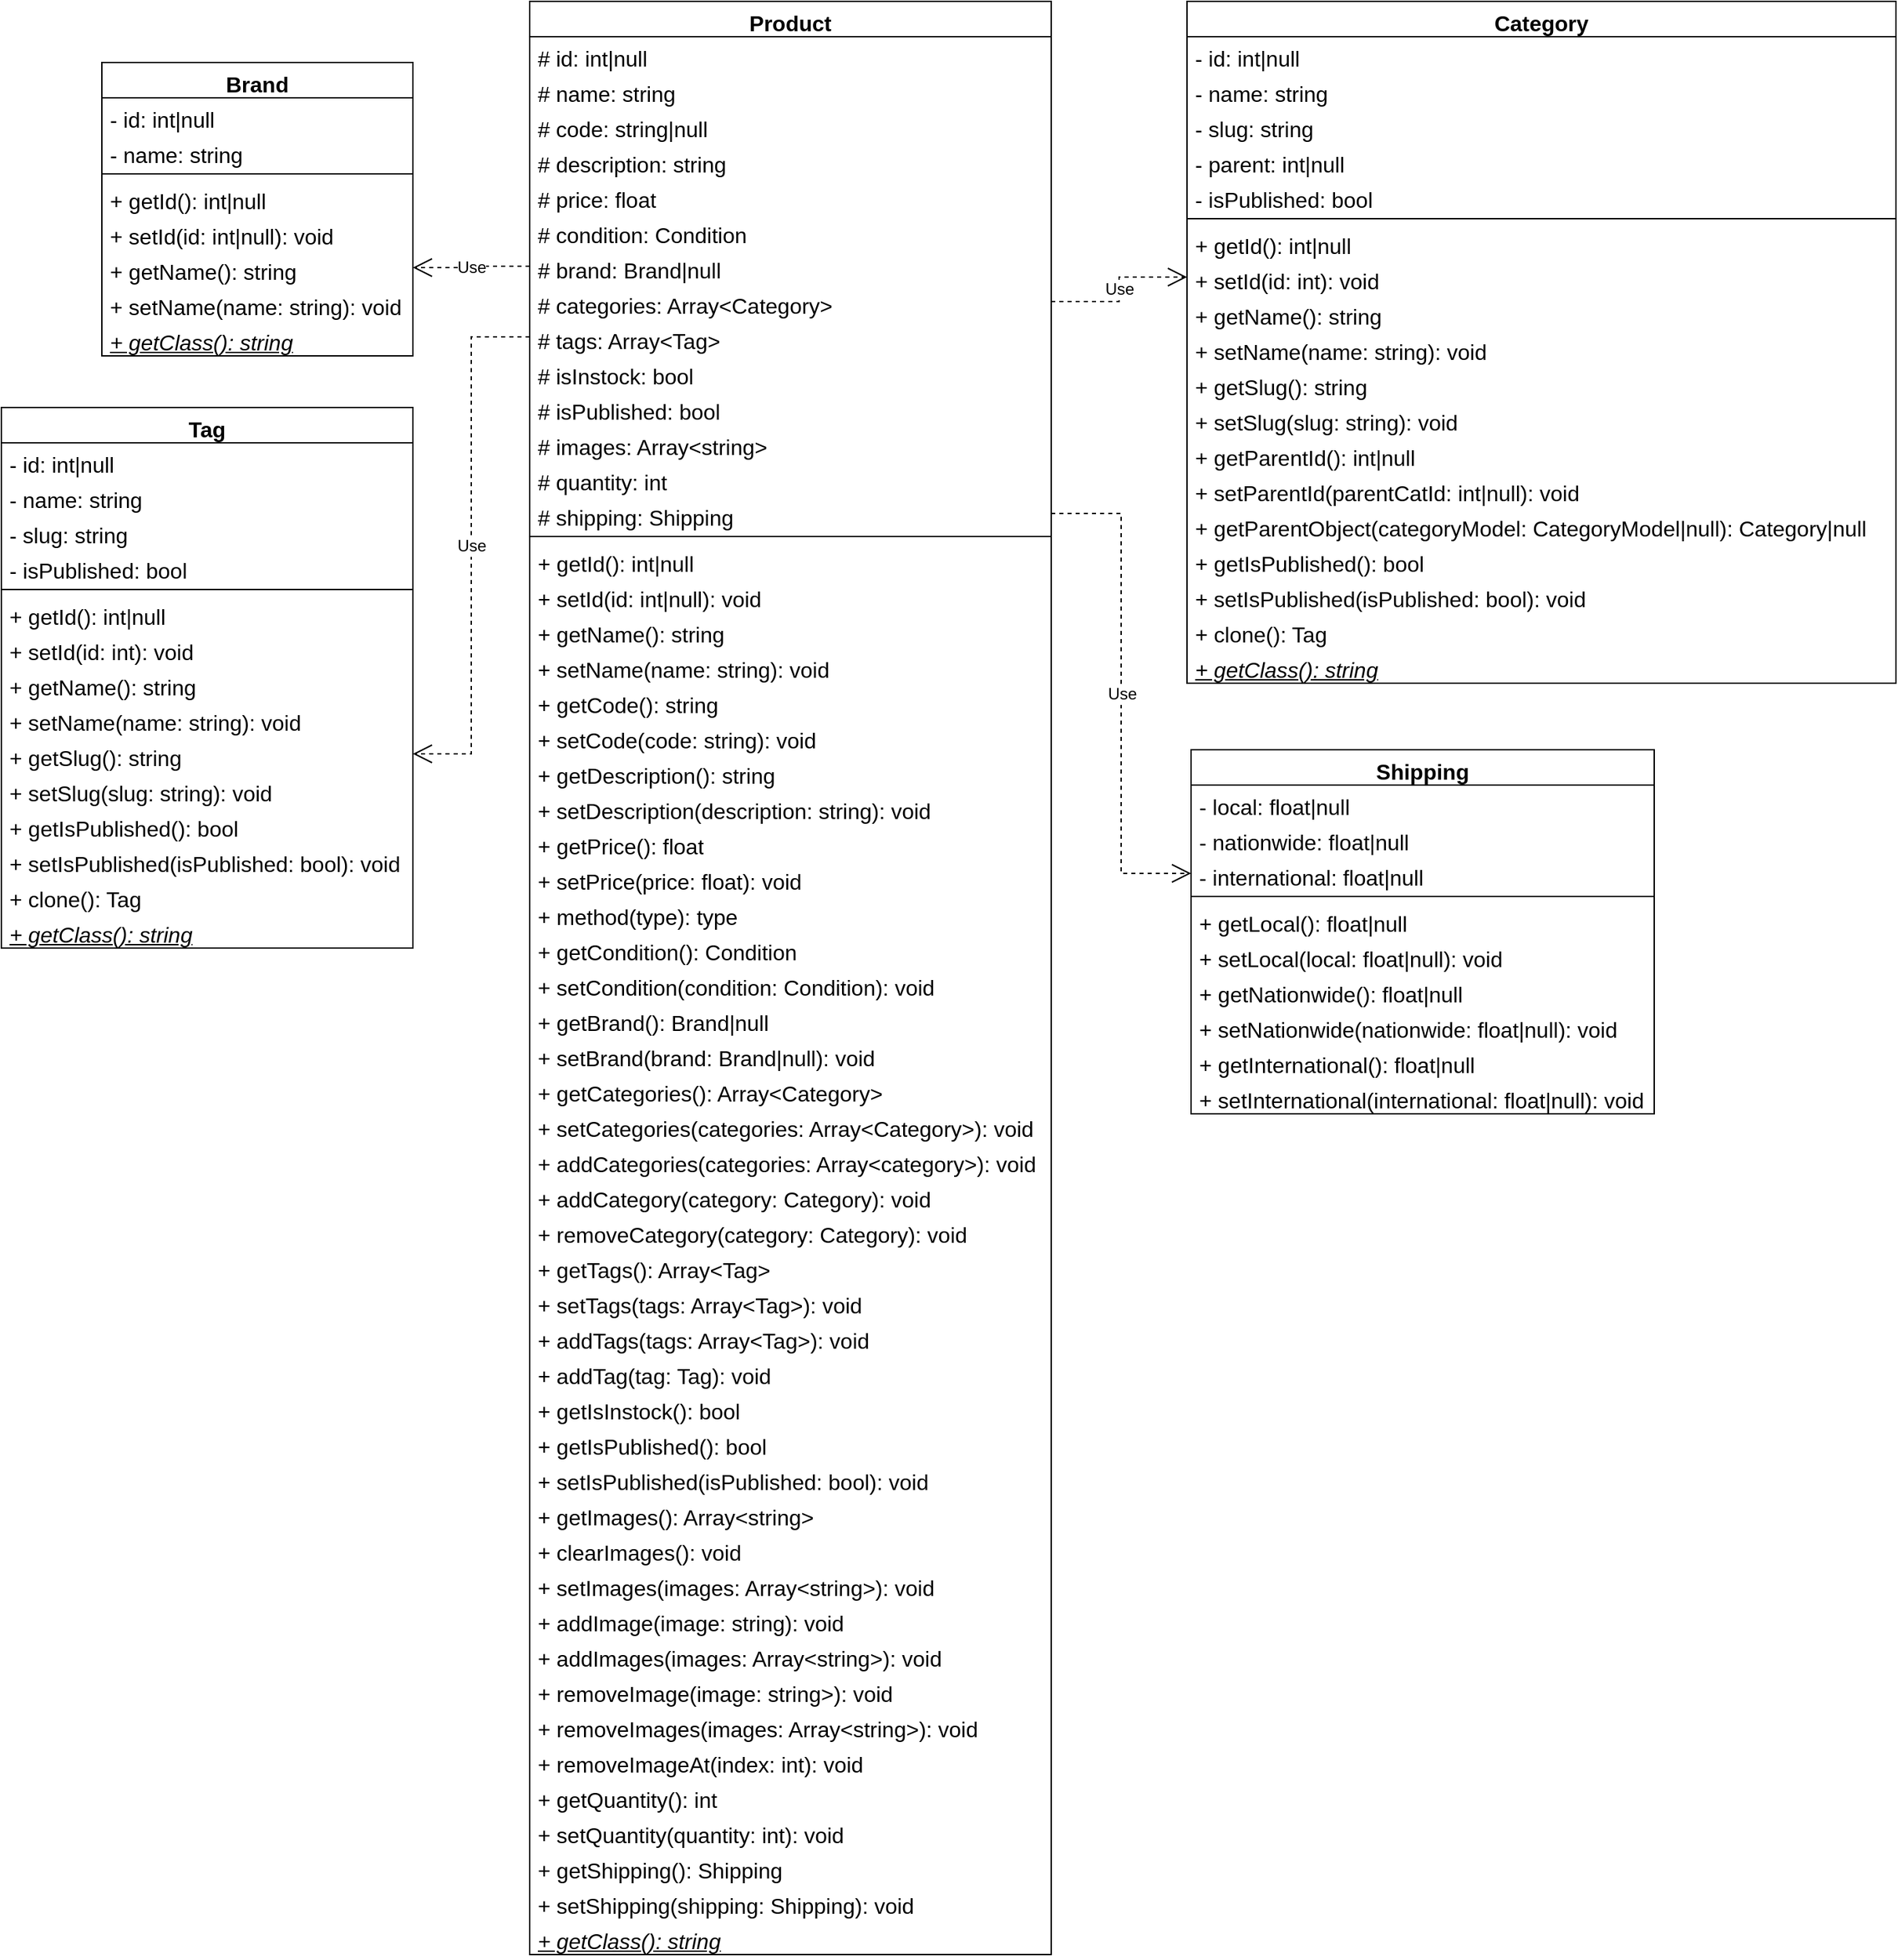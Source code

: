 <mxfile version="22.1.2" type="device" pages="2">
  <diagram name="UML Class Diagrams" id="CuPw8o7CqdD4ykXXAYjh">
    <mxGraphModel dx="1520" dy="532" grid="0" gridSize="10" guides="1" tooltips="1" connect="1" arrows="1" fold="1" page="0" pageScale="1" pageWidth="850" pageHeight="1100" math="0" shadow="0">
      <root>
        <mxCell id="0" />
        <mxCell id="1" parent="0" />
        <mxCell id="k7IgOfEWTbRCK-I9L_vC-1" value="Brand" style="swimlane;fontStyle=1;align=center;verticalAlign=top;childLayout=stackLayout;horizontal=1;startSize=26;horizontalStack=0;resizeParent=1;resizeParentMax=0;resizeLast=0;collapsible=1;marginBottom=0;whiteSpace=wrap;html=1;fontSize=16;" parent="1" vertex="1">
          <mxGeometry x="-25" y="145" width="229" height="216" as="geometry" />
        </mxCell>
        <mxCell id="k7IgOfEWTbRCK-I9L_vC-2" value="- id: int|null" style="text;strokeColor=none;fillColor=none;align=left;verticalAlign=top;spacingLeft=4;spacingRight=4;overflow=hidden;rotatable=0;points=[[0,0.5],[1,0.5]];portConstraint=eastwest;whiteSpace=wrap;html=1;fontSize=16;" parent="k7IgOfEWTbRCK-I9L_vC-1" vertex="1">
          <mxGeometry y="26" width="229" height="26" as="geometry" />
        </mxCell>
        <mxCell id="k7IgOfEWTbRCK-I9L_vC-25" value="- name: string" style="text;strokeColor=none;fillColor=none;align=left;verticalAlign=top;spacingLeft=4;spacingRight=4;overflow=hidden;rotatable=0;points=[[0,0.5],[1,0.5]];portConstraint=eastwest;whiteSpace=wrap;html=1;fontSize=16;" parent="k7IgOfEWTbRCK-I9L_vC-1" vertex="1">
          <mxGeometry y="52" width="229" height="26" as="geometry" />
        </mxCell>
        <mxCell id="k7IgOfEWTbRCK-I9L_vC-3" value="" style="line;strokeWidth=1;fillColor=none;align=left;verticalAlign=middle;spacingTop=-1;spacingLeft=3;spacingRight=3;rotatable=0;labelPosition=right;points=[];portConstraint=eastwest;strokeColor=inherit;fontSize=16;" parent="k7IgOfEWTbRCK-I9L_vC-1" vertex="1">
          <mxGeometry y="78" width="229" height="8" as="geometry" />
        </mxCell>
        <mxCell id="k7IgOfEWTbRCK-I9L_vC-26" value="+ getId(): int|null" style="text;strokeColor=none;fillColor=none;align=left;verticalAlign=top;spacingLeft=4;spacingRight=4;overflow=hidden;rotatable=0;points=[[0,0.5],[1,0.5]];portConstraint=eastwest;whiteSpace=wrap;html=1;fontSize=16;" parent="k7IgOfEWTbRCK-I9L_vC-1" vertex="1">
          <mxGeometry y="86" width="229" height="26" as="geometry" />
        </mxCell>
        <mxCell id="k7IgOfEWTbRCK-I9L_vC-27" value="+ setId(id: int|null): void" style="text;strokeColor=none;fillColor=none;align=left;verticalAlign=top;spacingLeft=4;spacingRight=4;overflow=hidden;rotatable=0;points=[[0,0.5],[1,0.5]];portConstraint=eastwest;whiteSpace=wrap;html=1;fontSize=16;" parent="k7IgOfEWTbRCK-I9L_vC-1" vertex="1">
          <mxGeometry y="112" width="229" height="26" as="geometry" />
        </mxCell>
        <mxCell id="k7IgOfEWTbRCK-I9L_vC-28" value="+ getName(): string" style="text;strokeColor=none;fillColor=none;align=left;verticalAlign=top;spacingLeft=4;spacingRight=4;overflow=hidden;rotatable=0;points=[[0,0.5],[1,0.5]];portConstraint=eastwest;whiteSpace=wrap;html=1;fontSize=16;" parent="k7IgOfEWTbRCK-I9L_vC-1" vertex="1">
          <mxGeometry y="138" width="229" height="26" as="geometry" />
        </mxCell>
        <mxCell id="k7IgOfEWTbRCK-I9L_vC-29" value="+ setName(name: string): void" style="text;strokeColor=none;fillColor=none;align=left;verticalAlign=top;spacingLeft=4;spacingRight=4;overflow=hidden;rotatable=0;points=[[0,0.5],[1,0.5]];portConstraint=eastwest;whiteSpace=wrap;html=1;fontSize=16;" parent="k7IgOfEWTbRCK-I9L_vC-1" vertex="1">
          <mxGeometry y="164" width="229" height="26" as="geometry" />
        </mxCell>
        <mxCell id="k7IgOfEWTbRCK-I9L_vC-4" value="+ getClass(): string" style="text;strokeColor=none;fillColor=none;align=left;verticalAlign=top;spacingLeft=4;spacingRight=4;overflow=hidden;rotatable=0;points=[[0,0.5],[1,0.5]];portConstraint=eastwest;whiteSpace=wrap;html=1;fontSize=16;fontStyle=6" parent="k7IgOfEWTbRCK-I9L_vC-1" vertex="1">
          <mxGeometry y="190" width="229" height="26" as="geometry" />
        </mxCell>
        <mxCell id="k7IgOfEWTbRCK-I9L_vC-5" value="Tag" style="swimlane;fontStyle=1;align=center;verticalAlign=top;childLayout=stackLayout;horizontal=1;startSize=26;horizontalStack=0;resizeParent=1;resizeParentMax=0;resizeLast=0;collapsible=1;marginBottom=0;whiteSpace=wrap;html=1;fontSize=16;" parent="1" vertex="1">
          <mxGeometry x="-99" y="399" width="303" height="398" as="geometry" />
        </mxCell>
        <mxCell id="k7IgOfEWTbRCK-I9L_vC-6" value="- id: int|null" style="text;strokeColor=none;fillColor=none;align=left;verticalAlign=top;spacingLeft=4;spacingRight=4;overflow=hidden;rotatable=0;points=[[0,0.5],[1,0.5]];portConstraint=eastwest;whiteSpace=wrap;html=1;fontSize=16;" parent="k7IgOfEWTbRCK-I9L_vC-5" vertex="1">
          <mxGeometry y="26" width="303" height="26" as="geometry" />
        </mxCell>
        <mxCell id="k7IgOfEWTbRCK-I9L_vC-38" value="- name: string" style="text;strokeColor=none;fillColor=none;align=left;verticalAlign=top;spacingLeft=4;spacingRight=4;overflow=hidden;rotatable=0;points=[[0,0.5],[1,0.5]];portConstraint=eastwest;whiteSpace=wrap;html=1;fontSize=16;" parent="k7IgOfEWTbRCK-I9L_vC-5" vertex="1">
          <mxGeometry y="52" width="303" height="26" as="geometry" />
        </mxCell>
        <mxCell id="k7IgOfEWTbRCK-I9L_vC-42" value="- slug: string" style="text;strokeColor=none;fillColor=none;align=left;verticalAlign=top;spacingLeft=4;spacingRight=4;overflow=hidden;rotatable=0;points=[[0,0.5],[1,0.5]];portConstraint=eastwest;whiteSpace=wrap;html=1;fontSize=16;" parent="k7IgOfEWTbRCK-I9L_vC-5" vertex="1">
          <mxGeometry y="78" width="303" height="26" as="geometry" />
        </mxCell>
        <mxCell id="k7IgOfEWTbRCK-I9L_vC-37" value="- isPublished: bool" style="text;strokeColor=none;fillColor=none;align=left;verticalAlign=top;spacingLeft=4;spacingRight=4;overflow=hidden;rotatable=0;points=[[0,0.5],[1,0.5]];portConstraint=eastwest;whiteSpace=wrap;html=1;fontSize=16;" parent="k7IgOfEWTbRCK-I9L_vC-5" vertex="1">
          <mxGeometry y="104" width="303" height="26" as="geometry" />
        </mxCell>
        <mxCell id="k7IgOfEWTbRCK-I9L_vC-7" value="" style="line;strokeWidth=1;fillColor=none;align=left;verticalAlign=middle;spacingTop=-1;spacingLeft=3;spacingRight=3;rotatable=0;labelPosition=right;points=[];portConstraint=eastwest;strokeColor=inherit;fontSize=16;" parent="k7IgOfEWTbRCK-I9L_vC-5" vertex="1">
          <mxGeometry y="130" width="303" height="8" as="geometry" />
        </mxCell>
        <mxCell id="k7IgOfEWTbRCK-I9L_vC-8" value="+ getId(): int|null" style="text;strokeColor=none;fillColor=none;align=left;verticalAlign=top;spacingLeft=4;spacingRight=4;overflow=hidden;rotatable=0;points=[[0,0.5],[1,0.5]];portConstraint=eastwest;whiteSpace=wrap;html=1;fontSize=16;" parent="k7IgOfEWTbRCK-I9L_vC-5" vertex="1">
          <mxGeometry y="138" width="303" height="26" as="geometry" />
        </mxCell>
        <mxCell id="k7IgOfEWTbRCK-I9L_vC-41" value="+ setId(id: int): void" style="text;strokeColor=none;fillColor=none;align=left;verticalAlign=top;spacingLeft=4;spacingRight=4;overflow=hidden;rotatable=0;points=[[0,0.5],[1,0.5]];portConstraint=eastwest;whiteSpace=wrap;html=1;fontSize=16;" parent="k7IgOfEWTbRCK-I9L_vC-5" vertex="1">
          <mxGeometry y="164" width="303" height="26" as="geometry" />
        </mxCell>
        <mxCell id="k7IgOfEWTbRCK-I9L_vC-40" value="+ getName(): string" style="text;strokeColor=none;fillColor=none;align=left;verticalAlign=top;spacingLeft=4;spacingRight=4;overflow=hidden;rotatable=0;points=[[0,0.5],[1,0.5]];portConstraint=eastwest;whiteSpace=wrap;html=1;fontSize=16;" parent="k7IgOfEWTbRCK-I9L_vC-5" vertex="1">
          <mxGeometry y="190" width="303" height="26" as="geometry" />
        </mxCell>
        <mxCell id="k7IgOfEWTbRCK-I9L_vC-46" value="+ setName(name: string): void" style="text;strokeColor=none;fillColor=none;align=left;verticalAlign=top;spacingLeft=4;spacingRight=4;overflow=hidden;rotatable=0;points=[[0,0.5],[1,0.5]];portConstraint=eastwest;whiteSpace=wrap;html=1;fontSize=16;" parent="k7IgOfEWTbRCK-I9L_vC-5" vertex="1">
          <mxGeometry y="216" width="303" height="26" as="geometry" />
        </mxCell>
        <mxCell id="k7IgOfEWTbRCK-I9L_vC-45" value="+ getSlug(): string" style="text;strokeColor=none;fillColor=none;align=left;verticalAlign=top;spacingLeft=4;spacingRight=4;overflow=hidden;rotatable=0;points=[[0,0.5],[1,0.5]];portConstraint=eastwest;whiteSpace=wrap;html=1;fontSize=16;" parent="k7IgOfEWTbRCK-I9L_vC-5" vertex="1">
          <mxGeometry y="242" width="303" height="26" as="geometry" />
        </mxCell>
        <mxCell id="k7IgOfEWTbRCK-I9L_vC-44" value="+ setSlug(slug: string): void" style="text;strokeColor=none;fillColor=none;align=left;verticalAlign=top;spacingLeft=4;spacingRight=4;overflow=hidden;rotatable=0;points=[[0,0.5],[1,0.5]];portConstraint=eastwest;whiteSpace=wrap;html=1;fontSize=16;" parent="k7IgOfEWTbRCK-I9L_vC-5" vertex="1">
          <mxGeometry y="268" width="303" height="26" as="geometry" />
        </mxCell>
        <mxCell id="k7IgOfEWTbRCK-I9L_vC-43" value="+ getIsPublished(): bool" style="text;strokeColor=none;fillColor=none;align=left;verticalAlign=top;spacingLeft=4;spacingRight=4;overflow=hidden;rotatable=0;points=[[0,0.5],[1,0.5]];portConstraint=eastwest;whiteSpace=wrap;html=1;fontSize=16;" parent="k7IgOfEWTbRCK-I9L_vC-5" vertex="1">
          <mxGeometry y="294" width="303" height="26" as="geometry" />
        </mxCell>
        <mxCell id="k7IgOfEWTbRCK-I9L_vC-48" value="+ setIsPublished(isPublished: bool): void" style="text;strokeColor=none;fillColor=none;align=left;verticalAlign=top;spacingLeft=4;spacingRight=4;overflow=hidden;rotatable=0;points=[[0,0.5],[1,0.5]];portConstraint=eastwest;whiteSpace=wrap;html=1;fontSize=16;" parent="k7IgOfEWTbRCK-I9L_vC-5" vertex="1">
          <mxGeometry y="320" width="303" height="26" as="geometry" />
        </mxCell>
        <mxCell id="k7IgOfEWTbRCK-I9L_vC-39" value="+ clone(): Tag" style="text;strokeColor=none;fillColor=none;align=left;verticalAlign=top;spacingLeft=4;spacingRight=4;overflow=hidden;rotatable=0;points=[[0,0.5],[1,0.5]];portConstraint=eastwest;whiteSpace=wrap;html=1;fontSize=16;" parent="k7IgOfEWTbRCK-I9L_vC-5" vertex="1">
          <mxGeometry y="346" width="303" height="26" as="geometry" />
        </mxCell>
        <mxCell id="k7IgOfEWTbRCK-I9L_vC-47" value="+ getClass(): string" style="text;strokeColor=none;fillColor=none;align=left;verticalAlign=top;spacingLeft=4;spacingRight=4;overflow=hidden;rotatable=0;points=[[0,0.5],[1,0.5]];portConstraint=eastwest;whiteSpace=wrap;html=1;fontSize=16;fontStyle=6" parent="k7IgOfEWTbRCK-I9L_vC-5" vertex="1">
          <mxGeometry y="372" width="303" height="26" as="geometry" />
        </mxCell>
        <mxCell id="k7IgOfEWTbRCK-I9L_vC-13" value="Product" style="swimlane;fontStyle=1;align=center;verticalAlign=top;childLayout=stackLayout;horizontal=1;startSize=26;horizontalStack=0;resizeParent=1;resizeParentMax=0;resizeLast=0;collapsible=1;marginBottom=0;whiteSpace=wrap;html=1;fontSize=16;" parent="1" vertex="1">
          <mxGeometry x="290" y="100" width="384" height="1438" as="geometry" />
        </mxCell>
        <mxCell id="k7IgOfEWTbRCK-I9L_vC-14" value="# id: int|null" style="text;strokeColor=none;fillColor=none;align=left;verticalAlign=top;spacingLeft=4;spacingRight=4;overflow=hidden;rotatable=0;points=[[0,0.5],[1,0.5]];portConstraint=eastwest;whiteSpace=wrap;html=1;fontSize=16;" parent="k7IgOfEWTbRCK-I9L_vC-13" vertex="1">
          <mxGeometry y="26" width="384" height="26" as="geometry" />
        </mxCell>
        <mxCell id="GiAfV5ltAeZBROJ46xKQ-2" value="# name: string" style="text;strokeColor=none;fillColor=none;align=left;verticalAlign=top;spacingLeft=4;spacingRight=4;overflow=hidden;rotatable=0;points=[[0,0.5],[1,0.5]];portConstraint=eastwest;whiteSpace=wrap;html=1;fontSize=16;" parent="k7IgOfEWTbRCK-I9L_vC-13" vertex="1">
          <mxGeometry y="52" width="384" height="26" as="geometry" />
        </mxCell>
        <mxCell id="GiAfV5ltAeZBROJ46xKQ-7" value="# code: string|null" style="text;strokeColor=none;fillColor=none;align=left;verticalAlign=top;spacingLeft=4;spacingRight=4;overflow=hidden;rotatable=0;points=[[0,0.5],[1,0.5]];portConstraint=eastwest;whiteSpace=wrap;html=1;fontSize=16;" parent="k7IgOfEWTbRCK-I9L_vC-13" vertex="1">
          <mxGeometry y="78" width="384" height="26" as="geometry" />
        </mxCell>
        <mxCell id="GiAfV5ltAeZBROJ46xKQ-6" value="# description: string" style="text;strokeColor=none;fillColor=none;align=left;verticalAlign=top;spacingLeft=4;spacingRight=4;overflow=hidden;rotatable=0;points=[[0,0.5],[1,0.5]];portConstraint=eastwest;whiteSpace=wrap;html=1;fontSize=16;" parent="k7IgOfEWTbRCK-I9L_vC-13" vertex="1">
          <mxGeometry y="104" width="384" height="26" as="geometry" />
        </mxCell>
        <mxCell id="GiAfV5ltAeZBROJ46xKQ-5" value="# price: float" style="text;strokeColor=none;fillColor=none;align=left;verticalAlign=top;spacingLeft=4;spacingRight=4;overflow=hidden;rotatable=0;points=[[0,0.5],[1,0.5]];portConstraint=eastwest;whiteSpace=wrap;html=1;fontSize=16;" parent="k7IgOfEWTbRCK-I9L_vC-13" vertex="1">
          <mxGeometry y="130" width="384" height="26" as="geometry" />
        </mxCell>
        <mxCell id="GiAfV5ltAeZBROJ46xKQ-4" value="# condition: Condition" style="text;strokeColor=none;fillColor=none;align=left;verticalAlign=top;spacingLeft=4;spacingRight=4;overflow=hidden;rotatable=0;points=[[0,0.5],[1,0.5]];portConstraint=eastwest;whiteSpace=wrap;html=1;fontSize=16;" parent="k7IgOfEWTbRCK-I9L_vC-13" vertex="1">
          <mxGeometry y="156" width="384" height="26" as="geometry" />
        </mxCell>
        <mxCell id="GiAfV5ltAeZBROJ46xKQ-3" value="# brand: Brand|null" style="text;strokeColor=none;fillColor=none;align=left;verticalAlign=top;spacingLeft=4;spacingRight=4;overflow=hidden;rotatable=0;points=[[0,0.5],[1,0.5]];portConstraint=eastwest;whiteSpace=wrap;html=1;fontSize=16;" parent="k7IgOfEWTbRCK-I9L_vC-13" vertex="1">
          <mxGeometry y="182" width="384" height="26" as="geometry" />
        </mxCell>
        <mxCell id="GiAfV5ltAeZBROJ46xKQ-8" value="# categories: Array&amp;lt;Category&amp;gt;" style="text;strokeColor=none;fillColor=none;align=left;verticalAlign=top;spacingLeft=4;spacingRight=4;overflow=hidden;rotatable=0;points=[[0,0.5],[1,0.5]];portConstraint=eastwest;whiteSpace=wrap;html=1;fontSize=16;" parent="k7IgOfEWTbRCK-I9L_vC-13" vertex="1">
          <mxGeometry y="208" width="384" height="26" as="geometry" />
        </mxCell>
        <mxCell id="GiAfV5ltAeZBROJ46xKQ-11" value="# tags: Array&amp;lt;Tag&amp;gt;" style="text;strokeColor=none;fillColor=none;align=left;verticalAlign=top;spacingLeft=4;spacingRight=4;overflow=hidden;rotatable=0;points=[[0,0.5],[1,0.5]];portConstraint=eastwest;whiteSpace=wrap;html=1;fontSize=16;" parent="k7IgOfEWTbRCK-I9L_vC-13" vertex="1">
          <mxGeometry y="234" width="384" height="26" as="geometry" />
        </mxCell>
        <mxCell id="GiAfV5ltAeZBROJ46xKQ-10" value="# isInstock: bool" style="text;strokeColor=none;fillColor=none;align=left;verticalAlign=top;spacingLeft=4;spacingRight=4;overflow=hidden;rotatable=0;points=[[0,0.5],[1,0.5]];portConstraint=eastwest;whiteSpace=wrap;html=1;fontSize=16;" parent="k7IgOfEWTbRCK-I9L_vC-13" vertex="1">
          <mxGeometry y="260" width="384" height="26" as="geometry" />
        </mxCell>
        <mxCell id="GiAfV5ltAeZBROJ46xKQ-9" value="# isPublished: bool" style="text;strokeColor=none;fillColor=none;align=left;verticalAlign=top;spacingLeft=4;spacingRight=4;overflow=hidden;rotatable=0;points=[[0,0.5],[1,0.5]];portConstraint=eastwest;whiteSpace=wrap;html=1;fontSize=16;" parent="k7IgOfEWTbRCK-I9L_vC-13" vertex="1">
          <mxGeometry y="286" width="384" height="26" as="geometry" />
        </mxCell>
        <mxCell id="GiAfV5ltAeZBROJ46xKQ-12" value="# images: Array&amp;lt;string&amp;gt;" style="text;strokeColor=none;fillColor=none;align=left;verticalAlign=top;spacingLeft=4;spacingRight=4;overflow=hidden;rotatable=0;points=[[0,0.5],[1,0.5]];portConstraint=eastwest;whiteSpace=wrap;html=1;fontSize=16;" parent="k7IgOfEWTbRCK-I9L_vC-13" vertex="1">
          <mxGeometry y="312" width="384" height="26" as="geometry" />
        </mxCell>
        <mxCell id="GiAfV5ltAeZBROJ46xKQ-13" value="# quantity: int" style="text;strokeColor=none;fillColor=none;align=left;verticalAlign=top;spacingLeft=4;spacingRight=4;overflow=hidden;rotatable=0;points=[[0,0.5],[1,0.5]];portConstraint=eastwest;whiteSpace=wrap;html=1;fontSize=16;" parent="k7IgOfEWTbRCK-I9L_vC-13" vertex="1">
          <mxGeometry y="338" width="384" height="26" as="geometry" />
        </mxCell>
        <mxCell id="GiAfV5ltAeZBROJ46xKQ-1" value="# shipping: Shipping" style="text;strokeColor=none;fillColor=none;align=left;verticalAlign=top;spacingLeft=4;spacingRight=4;overflow=hidden;rotatable=0;points=[[0,0.5],[1,0.5]];portConstraint=eastwest;whiteSpace=wrap;html=1;fontSize=16;" parent="k7IgOfEWTbRCK-I9L_vC-13" vertex="1">
          <mxGeometry y="364" width="384" height="26" as="geometry" />
        </mxCell>
        <mxCell id="k7IgOfEWTbRCK-I9L_vC-15" value="" style="line;strokeWidth=1;fillColor=none;align=left;verticalAlign=middle;spacingTop=-1;spacingLeft=3;spacingRight=3;rotatable=0;labelPosition=right;points=[];portConstraint=eastwest;strokeColor=inherit;fontSize=16;" parent="k7IgOfEWTbRCK-I9L_vC-13" vertex="1">
          <mxGeometry y="390" width="384" height="8" as="geometry" />
        </mxCell>
        <mxCell id="k7IgOfEWTbRCK-I9L_vC-16" value="+ getId(): int|null" style="text;strokeColor=none;fillColor=none;align=left;verticalAlign=top;spacingLeft=4;spacingRight=4;overflow=hidden;rotatable=0;points=[[0,0.5],[1,0.5]];portConstraint=eastwest;whiteSpace=wrap;html=1;fontSize=16;" parent="k7IgOfEWTbRCK-I9L_vC-13" vertex="1">
          <mxGeometry y="398" width="384" height="26" as="geometry" />
        </mxCell>
        <mxCell id="GiAfV5ltAeZBROJ46xKQ-16" value="+ setId(id: int|null): void" style="text;strokeColor=none;fillColor=none;align=left;verticalAlign=top;spacingLeft=4;spacingRight=4;overflow=hidden;rotatable=0;points=[[0,0.5],[1,0.5]];portConstraint=eastwest;whiteSpace=wrap;html=1;fontSize=16;" parent="k7IgOfEWTbRCK-I9L_vC-13" vertex="1">
          <mxGeometry y="424" width="384" height="26" as="geometry" />
        </mxCell>
        <mxCell id="GiAfV5ltAeZBROJ46xKQ-21" value="+ getName(): string" style="text;strokeColor=none;fillColor=none;align=left;verticalAlign=top;spacingLeft=4;spacingRight=4;overflow=hidden;rotatable=0;points=[[0,0.5],[1,0.5]];portConstraint=eastwest;whiteSpace=wrap;html=1;fontSize=16;" parent="k7IgOfEWTbRCK-I9L_vC-13" vertex="1">
          <mxGeometry y="450" width="384" height="26" as="geometry" />
        </mxCell>
        <mxCell id="GiAfV5ltAeZBROJ46xKQ-30" value="+ setName(name: string): void" style="text;strokeColor=none;fillColor=none;align=left;verticalAlign=top;spacingLeft=4;spacingRight=4;overflow=hidden;rotatable=0;points=[[0,0.5],[1,0.5]];portConstraint=eastwest;whiteSpace=wrap;html=1;fontSize=16;" parent="k7IgOfEWTbRCK-I9L_vC-13" vertex="1">
          <mxGeometry y="476" width="384" height="26" as="geometry" />
        </mxCell>
        <mxCell id="GiAfV5ltAeZBROJ46xKQ-29" value="+ getCode(): string" style="text;strokeColor=none;fillColor=none;align=left;verticalAlign=top;spacingLeft=4;spacingRight=4;overflow=hidden;rotatable=0;points=[[0,0.5],[1,0.5]];portConstraint=eastwest;whiteSpace=wrap;html=1;fontSize=16;" parent="k7IgOfEWTbRCK-I9L_vC-13" vertex="1">
          <mxGeometry y="502" width="384" height="26" as="geometry" />
        </mxCell>
        <mxCell id="GiAfV5ltAeZBROJ46xKQ-28" value="+ setCode(code: string): void" style="text;strokeColor=none;fillColor=none;align=left;verticalAlign=top;spacingLeft=4;spacingRight=4;overflow=hidden;rotatable=0;points=[[0,0.5],[1,0.5]];portConstraint=eastwest;whiteSpace=wrap;html=1;fontSize=16;" parent="k7IgOfEWTbRCK-I9L_vC-13" vertex="1">
          <mxGeometry y="528" width="384" height="26" as="geometry" />
        </mxCell>
        <mxCell id="GiAfV5ltAeZBROJ46xKQ-27" value="+ getDescription(): string" style="text;strokeColor=none;fillColor=none;align=left;verticalAlign=top;spacingLeft=4;spacingRight=4;overflow=hidden;rotatable=0;points=[[0,0.5],[1,0.5]];portConstraint=eastwest;whiteSpace=wrap;html=1;fontSize=16;" parent="k7IgOfEWTbRCK-I9L_vC-13" vertex="1">
          <mxGeometry y="554" width="384" height="26" as="geometry" />
        </mxCell>
        <mxCell id="GiAfV5ltAeZBROJ46xKQ-26" value="+ setDescription(description: string): void" style="text;strokeColor=none;fillColor=none;align=left;verticalAlign=top;spacingLeft=4;spacingRight=4;overflow=hidden;rotatable=0;points=[[0,0.5],[1,0.5]];portConstraint=eastwest;whiteSpace=wrap;html=1;fontSize=16;" parent="k7IgOfEWTbRCK-I9L_vC-13" vertex="1">
          <mxGeometry y="580" width="384" height="26" as="geometry" />
        </mxCell>
        <mxCell id="GiAfV5ltAeZBROJ46xKQ-25" value="+ getPrice(): float" style="text;strokeColor=none;fillColor=none;align=left;verticalAlign=top;spacingLeft=4;spacingRight=4;overflow=hidden;rotatable=0;points=[[0,0.5],[1,0.5]];portConstraint=eastwest;whiteSpace=wrap;html=1;fontSize=16;" parent="k7IgOfEWTbRCK-I9L_vC-13" vertex="1">
          <mxGeometry y="606" width="384" height="26" as="geometry" />
        </mxCell>
        <mxCell id="GiAfV5ltAeZBROJ46xKQ-24" value="+ setPrice(price: float): void" style="text;strokeColor=none;fillColor=none;align=left;verticalAlign=top;spacingLeft=4;spacingRight=4;overflow=hidden;rotatable=0;points=[[0,0.5],[1,0.5]];portConstraint=eastwest;whiteSpace=wrap;html=1;fontSize=16;" parent="k7IgOfEWTbRCK-I9L_vC-13" vertex="1">
          <mxGeometry y="632" width="384" height="26" as="geometry" />
        </mxCell>
        <mxCell id="GiAfV5ltAeZBROJ46xKQ-23" value="+ method(type): type" style="text;strokeColor=none;fillColor=none;align=left;verticalAlign=top;spacingLeft=4;spacingRight=4;overflow=hidden;rotatable=0;points=[[0,0.5],[1,0.5]];portConstraint=eastwest;whiteSpace=wrap;html=1;fontSize=16;" parent="k7IgOfEWTbRCK-I9L_vC-13" vertex="1">
          <mxGeometry y="658" width="384" height="26" as="geometry" />
        </mxCell>
        <mxCell id="GiAfV5ltAeZBROJ46xKQ-22" value="+ getCondition(): Condition" style="text;strokeColor=none;fillColor=none;align=left;verticalAlign=top;spacingLeft=4;spacingRight=4;overflow=hidden;rotatable=0;points=[[0,0.5],[1,0.5]];portConstraint=eastwest;whiteSpace=wrap;html=1;fontSize=16;" parent="k7IgOfEWTbRCK-I9L_vC-13" vertex="1">
          <mxGeometry y="684" width="384" height="26" as="geometry" />
        </mxCell>
        <mxCell id="GiAfV5ltAeZBROJ46xKQ-20" value="+ setCondition(condition: Condition): void" style="text;strokeColor=none;fillColor=none;align=left;verticalAlign=top;spacingLeft=4;spacingRight=4;overflow=hidden;rotatable=0;points=[[0,0.5],[1,0.5]];portConstraint=eastwest;whiteSpace=wrap;html=1;fontSize=16;" parent="k7IgOfEWTbRCK-I9L_vC-13" vertex="1">
          <mxGeometry y="710" width="384" height="26" as="geometry" />
        </mxCell>
        <mxCell id="GiAfV5ltAeZBROJ46xKQ-19" value="+ getBrand(): Brand|null" style="text;strokeColor=none;fillColor=none;align=left;verticalAlign=top;spacingLeft=4;spacingRight=4;overflow=hidden;rotatable=0;points=[[0,0.5],[1,0.5]];portConstraint=eastwest;whiteSpace=wrap;html=1;fontSize=16;" parent="k7IgOfEWTbRCK-I9L_vC-13" vertex="1">
          <mxGeometry y="736" width="384" height="26" as="geometry" />
        </mxCell>
        <mxCell id="GiAfV5ltAeZBROJ46xKQ-18" value="+ setBrand(brand: Brand|null): void" style="text;strokeColor=none;fillColor=none;align=left;verticalAlign=top;spacingLeft=4;spacingRight=4;overflow=hidden;rotatable=0;points=[[0,0.5],[1,0.5]];portConstraint=eastwest;whiteSpace=wrap;html=1;fontSize=16;" parent="k7IgOfEWTbRCK-I9L_vC-13" vertex="1">
          <mxGeometry y="762" width="384" height="26" as="geometry" />
        </mxCell>
        <mxCell id="GiAfV5ltAeZBROJ46xKQ-17" value="+ getCategories(): Array&amp;lt;Category&amp;gt;" style="text;strokeColor=none;fillColor=none;align=left;verticalAlign=top;spacingLeft=4;spacingRight=4;overflow=hidden;rotatable=0;points=[[0,0.5],[1,0.5]];portConstraint=eastwest;whiteSpace=wrap;html=1;fontSize=16;" parent="k7IgOfEWTbRCK-I9L_vC-13" vertex="1">
          <mxGeometry y="788" width="384" height="26" as="geometry" />
        </mxCell>
        <mxCell id="GiAfV5ltAeZBROJ46xKQ-33" value="+ setCategories(categories: Array&amp;lt;Category&amp;gt;): void" style="text;strokeColor=none;fillColor=none;align=left;verticalAlign=top;spacingLeft=4;spacingRight=4;overflow=hidden;rotatable=0;points=[[0,0.5],[1,0.5]];portConstraint=eastwest;whiteSpace=wrap;html=1;fontSize=16;" parent="k7IgOfEWTbRCK-I9L_vC-13" vertex="1">
          <mxGeometry y="814" width="384" height="26" as="geometry" />
        </mxCell>
        <mxCell id="GiAfV5ltAeZBROJ46xKQ-39" value="+ addCategories(categories: Array&amp;lt;category&amp;gt;): void" style="text;strokeColor=none;fillColor=none;align=left;verticalAlign=top;spacingLeft=4;spacingRight=4;overflow=hidden;rotatable=0;points=[[0,0.5],[1,0.5]];portConstraint=eastwest;whiteSpace=wrap;html=1;fontSize=16;" parent="k7IgOfEWTbRCK-I9L_vC-13" vertex="1">
          <mxGeometry y="840" width="384" height="26" as="geometry" />
        </mxCell>
        <mxCell id="GiAfV5ltAeZBROJ46xKQ-42" value="+ addCategory(category: Category): void" style="text;strokeColor=none;fillColor=none;align=left;verticalAlign=top;spacingLeft=4;spacingRight=4;overflow=hidden;rotatable=0;points=[[0,0.5],[1,0.5]];portConstraint=eastwest;whiteSpace=wrap;html=1;fontSize=16;" parent="k7IgOfEWTbRCK-I9L_vC-13" vertex="1">
          <mxGeometry y="866" width="384" height="26" as="geometry" />
        </mxCell>
        <mxCell id="GiAfV5ltAeZBROJ46xKQ-41" value="+ removeCategory(category: Category): void" style="text;strokeColor=none;fillColor=none;align=left;verticalAlign=top;spacingLeft=4;spacingRight=4;overflow=hidden;rotatable=0;points=[[0,0.5],[1,0.5]];portConstraint=eastwest;whiteSpace=wrap;html=1;fontSize=16;" parent="k7IgOfEWTbRCK-I9L_vC-13" vertex="1">
          <mxGeometry y="892" width="384" height="26" as="geometry" />
        </mxCell>
        <mxCell id="GiAfV5ltAeZBROJ46xKQ-40" value="+ getTags(): Array&amp;lt;Tag&amp;gt;" style="text;strokeColor=none;fillColor=none;align=left;verticalAlign=top;spacingLeft=4;spacingRight=4;overflow=hidden;rotatable=0;points=[[0,0.5],[1,0.5]];portConstraint=eastwest;whiteSpace=wrap;html=1;fontSize=16;" parent="k7IgOfEWTbRCK-I9L_vC-13" vertex="1">
          <mxGeometry y="918" width="384" height="26" as="geometry" />
        </mxCell>
        <mxCell id="GiAfV5ltAeZBROJ46xKQ-38" value="+ setTags(tags: Array&amp;lt;Tag&amp;gt;): void" style="text;strokeColor=none;fillColor=none;align=left;verticalAlign=top;spacingLeft=4;spacingRight=4;overflow=hidden;rotatable=0;points=[[0,0.5],[1,0.5]];portConstraint=eastwest;whiteSpace=wrap;html=1;fontSize=16;" parent="k7IgOfEWTbRCK-I9L_vC-13" vertex="1">
          <mxGeometry y="944" width="384" height="26" as="geometry" />
        </mxCell>
        <mxCell id="GiAfV5ltAeZBROJ46xKQ-37" value="+ addTags(tags: Array&amp;lt;Tag&amp;gt;): void" style="text;strokeColor=none;fillColor=none;align=left;verticalAlign=top;spacingLeft=4;spacingRight=4;overflow=hidden;rotatable=0;points=[[0,0.5],[1,0.5]];portConstraint=eastwest;whiteSpace=wrap;html=1;fontSize=16;" parent="k7IgOfEWTbRCK-I9L_vC-13" vertex="1">
          <mxGeometry y="970" width="384" height="26" as="geometry" />
        </mxCell>
        <mxCell id="GiAfV5ltAeZBROJ46xKQ-36" value="+ addTag(tag: Tag): void" style="text;strokeColor=none;fillColor=none;align=left;verticalAlign=top;spacingLeft=4;spacingRight=4;overflow=hidden;rotatable=0;points=[[0,0.5],[1,0.5]];portConstraint=eastwest;whiteSpace=wrap;html=1;fontSize=16;" parent="k7IgOfEWTbRCK-I9L_vC-13" vertex="1">
          <mxGeometry y="996" width="384" height="26" as="geometry" />
        </mxCell>
        <mxCell id="GiAfV5ltAeZBROJ46xKQ-35" value="+ getIsInstock(): bool" style="text;strokeColor=none;fillColor=none;align=left;verticalAlign=top;spacingLeft=4;spacingRight=4;overflow=hidden;rotatable=0;points=[[0,0.5],[1,0.5]];portConstraint=eastwest;whiteSpace=wrap;html=1;fontSize=16;" parent="k7IgOfEWTbRCK-I9L_vC-13" vertex="1">
          <mxGeometry y="1022" width="384" height="26" as="geometry" />
        </mxCell>
        <mxCell id="GiAfV5ltAeZBROJ46xKQ-34" value="+ getIsPublished(): bool" style="text;strokeColor=none;fillColor=none;align=left;verticalAlign=top;spacingLeft=4;spacingRight=4;overflow=hidden;rotatable=0;points=[[0,0.5],[1,0.5]];portConstraint=eastwest;whiteSpace=wrap;html=1;fontSize=16;" parent="k7IgOfEWTbRCK-I9L_vC-13" vertex="1">
          <mxGeometry y="1048" width="384" height="26" as="geometry" />
        </mxCell>
        <mxCell id="GiAfV5ltAeZBROJ46xKQ-15" value="+ setIsPublished(isPublished: bool): void" style="text;strokeColor=none;fillColor=none;align=left;verticalAlign=top;spacingLeft=4;spacingRight=4;overflow=hidden;rotatable=0;points=[[0,0.5],[1,0.5]];portConstraint=eastwest;whiteSpace=wrap;html=1;fontSize=16;" parent="k7IgOfEWTbRCK-I9L_vC-13" vertex="1">
          <mxGeometry y="1074" width="384" height="26" as="geometry" />
        </mxCell>
        <mxCell id="GiAfV5ltAeZBROJ46xKQ-43" value="+ getImages(): Array&amp;lt;string&amp;gt;" style="text;strokeColor=none;fillColor=none;align=left;verticalAlign=top;spacingLeft=4;spacingRight=4;overflow=hidden;rotatable=0;points=[[0,0.5],[1,0.5]];portConstraint=eastwest;whiteSpace=wrap;html=1;fontSize=16;" parent="k7IgOfEWTbRCK-I9L_vC-13" vertex="1">
          <mxGeometry y="1100" width="384" height="26" as="geometry" />
        </mxCell>
        <mxCell id="GiAfV5ltAeZBROJ46xKQ-46" value="+ clearImages(): void" style="text;strokeColor=none;fillColor=none;align=left;verticalAlign=top;spacingLeft=4;spacingRight=4;overflow=hidden;rotatable=0;points=[[0,0.5],[1,0.5]];portConstraint=eastwest;whiteSpace=wrap;html=1;fontSize=16;" parent="k7IgOfEWTbRCK-I9L_vC-13" vertex="1">
          <mxGeometry y="1126" width="384" height="26" as="geometry" />
        </mxCell>
        <mxCell id="GiAfV5ltAeZBROJ46xKQ-45" value="+ setImages(images: Array&amp;lt;string&amp;gt;): void" style="text;strokeColor=none;fillColor=none;align=left;verticalAlign=top;spacingLeft=4;spacingRight=4;overflow=hidden;rotatable=0;points=[[0,0.5],[1,0.5]];portConstraint=eastwest;whiteSpace=wrap;html=1;fontSize=16;" parent="k7IgOfEWTbRCK-I9L_vC-13" vertex="1">
          <mxGeometry y="1152" width="384" height="26" as="geometry" />
        </mxCell>
        <mxCell id="GiAfV5ltAeZBROJ46xKQ-44" value="+ addImage(image: string): void" style="text;strokeColor=none;fillColor=none;align=left;verticalAlign=top;spacingLeft=4;spacingRight=4;overflow=hidden;rotatable=0;points=[[0,0.5],[1,0.5]];portConstraint=eastwest;whiteSpace=wrap;html=1;fontSize=16;" parent="k7IgOfEWTbRCK-I9L_vC-13" vertex="1">
          <mxGeometry y="1178" width="384" height="26" as="geometry" />
        </mxCell>
        <mxCell id="GiAfV5ltAeZBROJ46xKQ-48" value="+ addImages(images: Array&amp;lt;string&amp;gt;): void" style="text;strokeColor=none;fillColor=none;align=left;verticalAlign=top;spacingLeft=4;spacingRight=4;overflow=hidden;rotatable=0;points=[[0,0.5],[1,0.5]];portConstraint=eastwest;whiteSpace=wrap;html=1;fontSize=16;" parent="k7IgOfEWTbRCK-I9L_vC-13" vertex="1">
          <mxGeometry y="1204" width="384" height="26" as="geometry" />
        </mxCell>
        <mxCell id="GiAfV5ltAeZBROJ46xKQ-49" value="+ removeImage(image: string&amp;gt;): void" style="text;strokeColor=none;fillColor=none;align=left;verticalAlign=top;spacingLeft=4;spacingRight=4;overflow=hidden;rotatable=0;points=[[0,0.5],[1,0.5]];portConstraint=eastwest;whiteSpace=wrap;html=1;fontSize=16;" parent="k7IgOfEWTbRCK-I9L_vC-13" vertex="1">
          <mxGeometry y="1230" width="384" height="26" as="geometry" />
        </mxCell>
        <mxCell id="GiAfV5ltAeZBROJ46xKQ-47" value="+ removeImages(images: Array&amp;lt;string&amp;gt;): void" style="text;strokeColor=none;fillColor=none;align=left;verticalAlign=top;spacingLeft=4;spacingRight=4;overflow=hidden;rotatable=0;points=[[0,0.5],[1,0.5]];portConstraint=eastwest;whiteSpace=wrap;html=1;fontSize=16;" parent="k7IgOfEWTbRCK-I9L_vC-13" vertex="1">
          <mxGeometry y="1256" width="384" height="26" as="geometry" />
        </mxCell>
        <mxCell id="GiAfV5ltAeZBROJ46xKQ-50" value="+ removeImageAt(index: int): void" style="text;strokeColor=none;fillColor=none;align=left;verticalAlign=top;spacingLeft=4;spacingRight=4;overflow=hidden;rotatable=0;points=[[0,0.5],[1,0.5]];portConstraint=eastwest;whiteSpace=wrap;html=1;fontSize=16;" parent="k7IgOfEWTbRCK-I9L_vC-13" vertex="1">
          <mxGeometry y="1282" width="384" height="26" as="geometry" />
        </mxCell>
        <mxCell id="GiAfV5ltAeZBROJ46xKQ-51" value="+ getQuantity(): int" style="text;strokeColor=none;fillColor=none;align=left;verticalAlign=top;spacingLeft=4;spacingRight=4;overflow=hidden;rotatable=0;points=[[0,0.5],[1,0.5]];portConstraint=eastwest;whiteSpace=wrap;html=1;fontSize=16;" parent="k7IgOfEWTbRCK-I9L_vC-13" vertex="1">
          <mxGeometry y="1308" width="384" height="26" as="geometry" />
        </mxCell>
        <mxCell id="GiAfV5ltAeZBROJ46xKQ-52" value="+ setQuantity(quantity: int): void" style="text;strokeColor=none;fillColor=none;align=left;verticalAlign=top;spacingLeft=4;spacingRight=4;overflow=hidden;rotatable=0;points=[[0,0.5],[1,0.5]];portConstraint=eastwest;whiteSpace=wrap;html=1;fontSize=16;" parent="k7IgOfEWTbRCK-I9L_vC-13" vertex="1">
          <mxGeometry y="1334" width="384" height="26" as="geometry" />
        </mxCell>
        <mxCell id="GiAfV5ltAeZBROJ46xKQ-53" value="+ getShipping(): Shipping" style="text;strokeColor=none;fillColor=none;align=left;verticalAlign=top;spacingLeft=4;spacingRight=4;overflow=hidden;rotatable=0;points=[[0,0.5],[1,0.5]];portConstraint=eastwest;whiteSpace=wrap;html=1;fontSize=16;" parent="k7IgOfEWTbRCK-I9L_vC-13" vertex="1">
          <mxGeometry y="1360" width="384" height="26" as="geometry" />
        </mxCell>
        <mxCell id="GiAfV5ltAeZBROJ46xKQ-54" value="+ setShipping(shipping: Shipping): void" style="text;strokeColor=none;fillColor=none;align=left;verticalAlign=top;spacingLeft=4;spacingRight=4;overflow=hidden;rotatable=0;points=[[0,0.5],[1,0.5]];portConstraint=eastwest;whiteSpace=wrap;html=1;fontSize=16;" parent="k7IgOfEWTbRCK-I9L_vC-13" vertex="1">
          <mxGeometry y="1386" width="384" height="26" as="geometry" />
        </mxCell>
        <mxCell id="GiAfV5ltAeZBROJ46xKQ-14" value="+ getClass(): string" style="text;strokeColor=none;fillColor=none;align=left;verticalAlign=top;spacingLeft=4;spacingRight=4;overflow=hidden;rotatable=0;points=[[0,0.5],[1,0.5]];portConstraint=eastwest;whiteSpace=wrap;html=1;fontSize=16;fontStyle=6" parent="k7IgOfEWTbRCK-I9L_vC-13" vertex="1">
          <mxGeometry y="1412" width="384" height="26" as="geometry" />
        </mxCell>
        <mxCell id="k7IgOfEWTbRCK-I9L_vC-17" value="Shipping" style="swimlane;fontStyle=1;align=center;verticalAlign=top;childLayout=stackLayout;horizontal=1;startSize=26;horizontalStack=0;resizeParent=1;resizeParentMax=0;resizeLast=0;collapsible=1;marginBottom=0;whiteSpace=wrap;html=1;fontSize=16;" parent="1" vertex="1">
          <mxGeometry x="777" y="651" width="341" height="268" as="geometry" />
        </mxCell>
        <mxCell id="k7IgOfEWTbRCK-I9L_vC-18" value="- local: float|null" style="text;strokeColor=none;fillColor=none;align=left;verticalAlign=top;spacingLeft=4;spacingRight=4;overflow=hidden;rotatable=0;points=[[0,0.5],[1,0.5]];portConstraint=eastwest;whiteSpace=wrap;html=1;fontSize=16;" parent="k7IgOfEWTbRCK-I9L_vC-17" vertex="1">
          <mxGeometry y="26" width="341" height="26" as="geometry" />
        </mxCell>
        <mxCell id="k7IgOfEWTbRCK-I9L_vC-31" value="- nationwide: float|null" style="text;strokeColor=none;fillColor=none;align=left;verticalAlign=top;spacingLeft=4;spacingRight=4;overflow=hidden;rotatable=0;points=[[0,0.5],[1,0.5]];portConstraint=eastwest;whiteSpace=wrap;html=1;fontSize=16;" parent="k7IgOfEWTbRCK-I9L_vC-17" vertex="1">
          <mxGeometry y="52" width="341" height="26" as="geometry" />
        </mxCell>
        <mxCell id="k7IgOfEWTbRCK-I9L_vC-30" value="- international: float|null" style="text;strokeColor=none;fillColor=none;align=left;verticalAlign=top;spacingLeft=4;spacingRight=4;overflow=hidden;rotatable=0;points=[[0,0.5],[1,0.5]];portConstraint=eastwest;whiteSpace=wrap;html=1;fontSize=16;" parent="k7IgOfEWTbRCK-I9L_vC-17" vertex="1">
          <mxGeometry y="78" width="341" height="26" as="geometry" />
        </mxCell>
        <mxCell id="k7IgOfEWTbRCK-I9L_vC-19" value="" style="line;strokeWidth=1;fillColor=none;align=left;verticalAlign=middle;spacingTop=-1;spacingLeft=3;spacingRight=3;rotatable=0;labelPosition=right;points=[];portConstraint=eastwest;strokeColor=inherit;fontSize=16;" parent="k7IgOfEWTbRCK-I9L_vC-17" vertex="1">
          <mxGeometry y="104" width="341" height="8" as="geometry" />
        </mxCell>
        <mxCell id="k7IgOfEWTbRCK-I9L_vC-32" value="+ getLocal(): float|null" style="text;strokeColor=none;fillColor=none;align=left;verticalAlign=top;spacingLeft=4;spacingRight=4;overflow=hidden;rotatable=0;points=[[0,0.5],[1,0.5]];portConstraint=eastwest;whiteSpace=wrap;html=1;fontSize=16;" parent="k7IgOfEWTbRCK-I9L_vC-17" vertex="1">
          <mxGeometry y="112" width="341" height="26" as="geometry" />
        </mxCell>
        <mxCell id="k7IgOfEWTbRCK-I9L_vC-34" value="+ setLocal(local: float|null): void" style="text;strokeColor=none;fillColor=none;align=left;verticalAlign=top;spacingLeft=4;spacingRight=4;overflow=hidden;rotatable=0;points=[[0,0.5],[1,0.5]];portConstraint=eastwest;whiteSpace=wrap;html=1;fontSize=16;" parent="k7IgOfEWTbRCK-I9L_vC-17" vertex="1">
          <mxGeometry y="138" width="341" height="26" as="geometry" />
        </mxCell>
        <mxCell id="k7IgOfEWTbRCK-I9L_vC-35" value="+ getNationwide(): float|null" style="text;strokeColor=none;fillColor=none;align=left;verticalAlign=top;spacingLeft=4;spacingRight=4;overflow=hidden;rotatable=0;points=[[0,0.5],[1,0.5]];portConstraint=eastwest;whiteSpace=wrap;html=1;fontSize=16;" parent="k7IgOfEWTbRCK-I9L_vC-17" vertex="1">
          <mxGeometry y="164" width="341" height="26" as="geometry" />
        </mxCell>
        <mxCell id="k7IgOfEWTbRCK-I9L_vC-36" value="+ setNationwide(nationwide: float|null): void" style="text;strokeColor=none;fillColor=none;align=left;verticalAlign=top;spacingLeft=4;spacingRight=4;overflow=hidden;rotatable=0;points=[[0,0.5],[1,0.5]];portConstraint=eastwest;whiteSpace=wrap;html=1;fontSize=16;" parent="k7IgOfEWTbRCK-I9L_vC-17" vertex="1">
          <mxGeometry y="190" width="341" height="26" as="geometry" />
        </mxCell>
        <mxCell id="k7IgOfEWTbRCK-I9L_vC-33" value="+ getInternational(): float|null" style="text;strokeColor=none;fillColor=none;align=left;verticalAlign=top;spacingLeft=4;spacingRight=4;overflow=hidden;rotatable=0;points=[[0,0.5],[1,0.5]];portConstraint=eastwest;whiteSpace=wrap;html=1;fontSize=16;" parent="k7IgOfEWTbRCK-I9L_vC-17" vertex="1">
          <mxGeometry y="216" width="341" height="26" as="geometry" />
        </mxCell>
        <mxCell id="k7IgOfEWTbRCK-I9L_vC-20" value="+ setInternational(international: float|null): void" style="text;strokeColor=none;fillColor=none;align=left;verticalAlign=top;spacingLeft=4;spacingRight=4;overflow=hidden;rotatable=0;points=[[0,0.5],[1,0.5]];portConstraint=eastwest;whiteSpace=wrap;html=1;fontSize=16;" parent="k7IgOfEWTbRCK-I9L_vC-17" vertex="1">
          <mxGeometry y="242" width="341" height="26" as="geometry" />
        </mxCell>
        <mxCell id="k7IgOfEWTbRCK-I9L_vC-49" value="Category" style="swimlane;fontStyle=1;align=center;verticalAlign=top;childLayout=stackLayout;horizontal=1;startSize=26;horizontalStack=0;resizeParent=1;resizeParentMax=0;resizeLast=0;collapsible=1;marginBottom=0;whiteSpace=wrap;html=1;fontSize=16;" parent="1" vertex="1">
          <mxGeometry x="774" y="100" width="522" height="502" as="geometry" />
        </mxCell>
        <mxCell id="k7IgOfEWTbRCK-I9L_vC-50" value="- id: int|null" style="text;strokeColor=none;fillColor=none;align=left;verticalAlign=top;spacingLeft=4;spacingRight=4;overflow=hidden;rotatable=0;points=[[0,0.5],[1,0.5]];portConstraint=eastwest;whiteSpace=wrap;html=1;fontSize=16;" parent="k7IgOfEWTbRCK-I9L_vC-49" vertex="1">
          <mxGeometry y="26" width="522" height="26" as="geometry" />
        </mxCell>
        <mxCell id="k7IgOfEWTbRCK-I9L_vC-51" value="- name: string" style="text;strokeColor=none;fillColor=none;align=left;verticalAlign=top;spacingLeft=4;spacingRight=4;overflow=hidden;rotatable=0;points=[[0,0.5],[1,0.5]];portConstraint=eastwest;whiteSpace=wrap;html=1;fontSize=16;" parent="k7IgOfEWTbRCK-I9L_vC-49" vertex="1">
          <mxGeometry y="52" width="522" height="26" as="geometry" />
        </mxCell>
        <mxCell id="k7IgOfEWTbRCK-I9L_vC-52" value="- slug: string" style="text;strokeColor=none;fillColor=none;align=left;verticalAlign=top;spacingLeft=4;spacingRight=4;overflow=hidden;rotatable=0;points=[[0,0.5],[1,0.5]];portConstraint=eastwest;whiteSpace=wrap;html=1;fontSize=16;" parent="k7IgOfEWTbRCK-I9L_vC-49" vertex="1">
          <mxGeometry y="78" width="522" height="26" as="geometry" />
        </mxCell>
        <mxCell id="k7IgOfEWTbRCK-I9L_vC-65" value="- parent: int|null" style="text;strokeColor=none;fillColor=none;align=left;verticalAlign=top;spacingLeft=4;spacingRight=4;overflow=hidden;rotatable=0;points=[[0,0.5],[1,0.5]];portConstraint=eastwest;whiteSpace=wrap;html=1;fontSize=16;" parent="k7IgOfEWTbRCK-I9L_vC-49" vertex="1">
          <mxGeometry y="104" width="522" height="26" as="geometry" />
        </mxCell>
        <mxCell id="k7IgOfEWTbRCK-I9L_vC-53" value="- isPublished: bool" style="text;strokeColor=none;fillColor=none;align=left;verticalAlign=top;spacingLeft=4;spacingRight=4;overflow=hidden;rotatable=0;points=[[0,0.5],[1,0.5]];portConstraint=eastwest;whiteSpace=wrap;html=1;fontSize=16;" parent="k7IgOfEWTbRCK-I9L_vC-49" vertex="1">
          <mxGeometry y="130" width="522" height="26" as="geometry" />
        </mxCell>
        <mxCell id="k7IgOfEWTbRCK-I9L_vC-54" value="" style="line;strokeWidth=1;fillColor=none;align=left;verticalAlign=middle;spacingTop=-1;spacingLeft=3;spacingRight=3;rotatable=0;labelPosition=right;points=[];portConstraint=eastwest;strokeColor=inherit;fontSize=16;" parent="k7IgOfEWTbRCK-I9L_vC-49" vertex="1">
          <mxGeometry y="156" width="522" height="8" as="geometry" />
        </mxCell>
        <mxCell id="k7IgOfEWTbRCK-I9L_vC-55" value="+ getId(): int|null" style="text;strokeColor=none;fillColor=none;align=left;verticalAlign=top;spacingLeft=4;spacingRight=4;overflow=hidden;rotatable=0;points=[[0,0.5],[1,0.5]];portConstraint=eastwest;whiteSpace=wrap;html=1;fontSize=16;" parent="k7IgOfEWTbRCK-I9L_vC-49" vertex="1">
          <mxGeometry y="164" width="522" height="26" as="geometry" />
        </mxCell>
        <mxCell id="k7IgOfEWTbRCK-I9L_vC-56" value="+ setId(id: int): void" style="text;strokeColor=none;fillColor=none;align=left;verticalAlign=top;spacingLeft=4;spacingRight=4;overflow=hidden;rotatable=0;points=[[0,0.5],[1,0.5]];portConstraint=eastwest;whiteSpace=wrap;html=1;fontSize=16;" parent="k7IgOfEWTbRCK-I9L_vC-49" vertex="1">
          <mxGeometry y="190" width="522" height="26" as="geometry" />
        </mxCell>
        <mxCell id="k7IgOfEWTbRCK-I9L_vC-57" value="+ getName(): string" style="text;strokeColor=none;fillColor=none;align=left;verticalAlign=top;spacingLeft=4;spacingRight=4;overflow=hidden;rotatable=0;points=[[0,0.5],[1,0.5]];portConstraint=eastwest;whiteSpace=wrap;html=1;fontSize=16;" parent="k7IgOfEWTbRCK-I9L_vC-49" vertex="1">
          <mxGeometry y="216" width="522" height="26" as="geometry" />
        </mxCell>
        <mxCell id="k7IgOfEWTbRCK-I9L_vC-58" value="+ setName(name: string): void" style="text;strokeColor=none;fillColor=none;align=left;verticalAlign=top;spacingLeft=4;spacingRight=4;overflow=hidden;rotatable=0;points=[[0,0.5],[1,0.5]];portConstraint=eastwest;whiteSpace=wrap;html=1;fontSize=16;" parent="k7IgOfEWTbRCK-I9L_vC-49" vertex="1">
          <mxGeometry y="242" width="522" height="26" as="geometry" />
        </mxCell>
        <mxCell id="k7IgOfEWTbRCK-I9L_vC-59" value="+ getSlug(): string" style="text;strokeColor=none;fillColor=none;align=left;verticalAlign=top;spacingLeft=4;spacingRight=4;overflow=hidden;rotatable=0;points=[[0,0.5],[1,0.5]];portConstraint=eastwest;whiteSpace=wrap;html=1;fontSize=16;" parent="k7IgOfEWTbRCK-I9L_vC-49" vertex="1">
          <mxGeometry y="268" width="522" height="26" as="geometry" />
        </mxCell>
        <mxCell id="k7IgOfEWTbRCK-I9L_vC-60" value="+ setSlug(slug: string): void" style="text;strokeColor=none;fillColor=none;align=left;verticalAlign=top;spacingLeft=4;spacingRight=4;overflow=hidden;rotatable=0;points=[[0,0.5],[1,0.5]];portConstraint=eastwest;whiteSpace=wrap;html=1;fontSize=16;" parent="k7IgOfEWTbRCK-I9L_vC-49" vertex="1">
          <mxGeometry y="294" width="522" height="26" as="geometry" />
        </mxCell>
        <mxCell id="k7IgOfEWTbRCK-I9L_vC-67" value="+ getParentId(): int|null" style="text;strokeColor=none;fillColor=none;align=left;verticalAlign=top;spacingLeft=4;spacingRight=4;overflow=hidden;rotatable=0;points=[[0,0.5],[1,0.5]];portConstraint=eastwest;whiteSpace=wrap;html=1;fontSize=16;" parent="k7IgOfEWTbRCK-I9L_vC-49" vertex="1">
          <mxGeometry y="320" width="522" height="26" as="geometry" />
        </mxCell>
        <mxCell id="k7IgOfEWTbRCK-I9L_vC-68" value="+ setParentId(parentCatId: int|null): void" style="text;strokeColor=none;fillColor=none;align=left;verticalAlign=top;spacingLeft=4;spacingRight=4;overflow=hidden;rotatable=0;points=[[0,0.5],[1,0.5]];portConstraint=eastwest;whiteSpace=wrap;html=1;fontSize=16;" parent="k7IgOfEWTbRCK-I9L_vC-49" vertex="1">
          <mxGeometry y="346" width="522" height="26" as="geometry" />
        </mxCell>
        <mxCell id="k7IgOfEWTbRCK-I9L_vC-69" value="+ getParentObject(categoryModel: CategoryModel|null): Category|null" style="text;strokeColor=none;fillColor=none;align=left;verticalAlign=top;spacingLeft=4;spacingRight=4;overflow=hidden;rotatable=0;points=[[0,0.5],[1,0.5]];portConstraint=eastwest;whiteSpace=wrap;html=1;fontSize=16;" parent="k7IgOfEWTbRCK-I9L_vC-49" vertex="1">
          <mxGeometry y="372" width="522" height="26" as="geometry" />
        </mxCell>
        <mxCell id="k7IgOfEWTbRCK-I9L_vC-61" value="+ getIsPublished(): bool" style="text;strokeColor=none;fillColor=none;align=left;verticalAlign=top;spacingLeft=4;spacingRight=4;overflow=hidden;rotatable=0;points=[[0,0.5],[1,0.5]];portConstraint=eastwest;whiteSpace=wrap;html=1;fontSize=16;" parent="k7IgOfEWTbRCK-I9L_vC-49" vertex="1">
          <mxGeometry y="398" width="522" height="26" as="geometry" />
        </mxCell>
        <mxCell id="k7IgOfEWTbRCK-I9L_vC-62" value="+ setIsPublished(isPublished: bool): void" style="text;strokeColor=none;fillColor=none;align=left;verticalAlign=top;spacingLeft=4;spacingRight=4;overflow=hidden;rotatable=0;points=[[0,0.5],[1,0.5]];portConstraint=eastwest;whiteSpace=wrap;html=1;fontSize=16;" parent="k7IgOfEWTbRCK-I9L_vC-49" vertex="1">
          <mxGeometry y="424" width="522" height="26" as="geometry" />
        </mxCell>
        <mxCell id="k7IgOfEWTbRCK-I9L_vC-63" value="+ clone(): Tag" style="text;strokeColor=none;fillColor=none;align=left;verticalAlign=top;spacingLeft=4;spacingRight=4;overflow=hidden;rotatable=0;points=[[0,0.5],[1,0.5]];portConstraint=eastwest;whiteSpace=wrap;html=1;fontSize=16;" parent="k7IgOfEWTbRCK-I9L_vC-49" vertex="1">
          <mxGeometry y="450" width="522" height="26" as="geometry" />
        </mxCell>
        <mxCell id="k7IgOfEWTbRCK-I9L_vC-64" value="+ getClass(): string" style="text;strokeColor=none;fillColor=none;align=left;verticalAlign=top;spacingLeft=4;spacingRight=4;overflow=hidden;rotatable=0;points=[[0,0.5],[1,0.5]];portConstraint=eastwest;whiteSpace=wrap;html=1;fontSize=16;fontStyle=6" parent="k7IgOfEWTbRCK-I9L_vC-49" vertex="1">
          <mxGeometry y="476" width="522" height="26" as="geometry" />
        </mxCell>
        <mxCell id="GiAfV5ltAeZBROJ46xKQ-56" value="Use" style="endArrow=open;endSize=12;dashed=1;html=1;rounded=0;fontSize=12;exitX=1;exitY=0.5;exitDx=0;exitDy=0;entryX=0;entryY=0.5;entryDx=0;entryDy=0;edgeStyle=orthogonalEdgeStyle;" parent="1" source="GiAfV5ltAeZBROJ46xKQ-8" target="k7IgOfEWTbRCK-I9L_vC-56" edge="1">
          <mxGeometry width="160" relative="1" as="geometry">
            <mxPoint x="644" y="42" as="sourcePoint" />
            <mxPoint x="804" y="42" as="targetPoint" />
          </mxGeometry>
        </mxCell>
        <mxCell id="GiAfV5ltAeZBROJ46xKQ-57" value="Use" style="endArrow=open;endSize=12;dashed=1;html=1;rounded=0;fontSize=12;exitX=0;exitY=0.5;exitDx=0;exitDy=0;entryX=1;entryY=0.5;entryDx=0;entryDy=0;edgeStyle=orthogonalEdgeStyle;" parent="1" source="GiAfV5ltAeZBROJ46xKQ-11" target="k7IgOfEWTbRCK-I9L_vC-45" edge="1">
          <mxGeometry width="160" relative="1" as="geometry">
            <mxPoint x="89" y="350" as="sourcePoint" />
            <mxPoint x="249" y="350" as="targetPoint" />
          </mxGeometry>
        </mxCell>
        <mxCell id="GiAfV5ltAeZBROJ46xKQ-60" value="Use" style="endArrow=open;endSize=12;dashed=1;html=1;rounded=0;fontSize=12;entryX=1;entryY=0.5;entryDx=0;entryDy=0;exitX=0;exitY=0.5;exitDx=0;exitDy=0;edgeStyle=orthogonalEdgeStyle;" parent="1" source="GiAfV5ltAeZBROJ46xKQ-3" target="k7IgOfEWTbRCK-I9L_vC-28" edge="1">
          <mxGeometry width="160" relative="1" as="geometry">
            <mxPoint x="282" y="289" as="sourcePoint" />
            <mxPoint x="406" y="-83" as="targetPoint" />
          </mxGeometry>
        </mxCell>
        <mxCell id="GiAfV5ltAeZBROJ46xKQ-61" value="Use" style="endArrow=open;endSize=12;dashed=1;html=1;rounded=0;fontSize=12;exitX=1;exitY=0.5;exitDx=0;exitDy=0;entryX=0;entryY=0.5;entryDx=0;entryDy=0;edgeStyle=orthogonalEdgeStyle;" parent="1" source="GiAfV5ltAeZBROJ46xKQ-1" target="k7IgOfEWTbRCK-I9L_vC-30" edge="1">
          <mxGeometry width="160" relative="1" as="geometry">
            <mxPoint x="561" y="506" as="sourcePoint" />
            <mxPoint x="721" y="506" as="targetPoint" />
          </mxGeometry>
        </mxCell>
      </root>
    </mxGraphModel>
  </diagram>
  <diagram id="30mW213lQA4Wgj1trQFj" name="Database Diagrams">
    <mxGraphModel dx="1920" dy="1332" grid="0" gridSize="10" guides="1" tooltips="1" connect="1" arrows="1" fold="1" page="0" pageScale="1" pageWidth="850" pageHeight="1100" math="0" shadow="0">
      <root>
        <mxCell id="0" />
        <mxCell id="1" parent="0" />
        <mxCell id="YrCsWZf7kEvbQ5NJxT7Z-1" value="Brand" style="swimlane;fontStyle=0;childLayout=stackLayout;horizontal=1;startSize=30;horizontalStack=0;resizeParent=1;resizeParentMax=0;resizeLast=0;collapsible=1;marginBottom=0;whiteSpace=wrap;html=1;fontSize=16;" parent="1" vertex="1">
          <mxGeometry x="395" y="348" width="140" height="90" as="geometry" />
        </mxCell>
        <mxCell id="YrCsWZf7kEvbQ5NJxT7Z-2" value="id: int" style="text;strokeColor=none;fillColor=none;align=left;verticalAlign=middle;spacingLeft=4;spacingRight=4;overflow=hidden;points=[[0,0.5],[1,0.5]];portConstraint=eastwest;rotatable=0;whiteSpace=wrap;html=1;fontSize=16;" parent="YrCsWZf7kEvbQ5NJxT7Z-1" vertex="1">
          <mxGeometry y="30" width="140" height="30" as="geometry" />
        </mxCell>
        <mxCell id="YrCsWZf7kEvbQ5NJxT7Z-3" value="name: string" style="text;strokeColor=none;fillColor=none;align=left;verticalAlign=middle;spacingLeft=4;spacingRight=4;overflow=hidden;points=[[0,0.5],[1,0.5]];portConstraint=eastwest;rotatable=0;whiteSpace=wrap;html=1;fontSize=16;" parent="YrCsWZf7kEvbQ5NJxT7Z-1" vertex="1">
          <mxGeometry y="60" width="140" height="30" as="geometry" />
        </mxCell>
        <mxCell id="YrCsWZf7kEvbQ5NJxT7Z-5" value="Plugin" style="swimlane;fontStyle=0;childLayout=stackLayout;horizontal=1;startSize=30;horizontalStack=0;resizeParent=1;resizeParentMax=0;resizeLast=0;collapsible=1;marginBottom=0;whiteSpace=wrap;html=1;fontSize=16;" parent="1" vertex="1">
          <mxGeometry x="-427" y="-73" width="191" height="120" as="geometry" />
        </mxCell>
        <mxCell id="YrCsWZf7kEvbQ5NJxT7Z-6" value="id: int" style="text;strokeColor=none;fillColor=none;align=left;verticalAlign=middle;spacingLeft=4;spacingRight=4;overflow=hidden;points=[[0,0.5],[1,0.5]];portConstraint=eastwest;rotatable=0;whiteSpace=wrap;html=1;fontSize=16;" parent="YrCsWZf7kEvbQ5NJxT7Z-5" vertex="1">
          <mxGeometry y="30" width="191" height="30" as="geometry" />
        </mxCell>
        <mxCell id="YrCsWZf7kEvbQ5NJxT7Z-7" value="plugin_name: string" style="text;strokeColor=none;fillColor=none;align=left;verticalAlign=middle;spacingLeft=4;spacingRight=4;overflow=hidden;points=[[0,0.5],[1,0.5]];portConstraint=eastwest;rotatable=0;whiteSpace=wrap;html=1;fontSize=16;" parent="YrCsWZf7kEvbQ5NJxT7Z-5" vertex="1">
          <mxGeometry y="60" width="191" height="30" as="geometry" />
        </mxCell>
        <mxCell id="YrCsWZf7kEvbQ5NJxT7Z-8" value="plugin_sys_name: string" style="text;strokeColor=none;fillColor=none;align=left;verticalAlign=middle;spacingLeft=4;spacingRight=4;overflow=hidden;points=[[0,0.5],[1,0.5]];portConstraint=eastwest;rotatable=0;whiteSpace=wrap;html=1;fontSize=16;" parent="YrCsWZf7kEvbQ5NJxT7Z-5" vertex="1">
          <mxGeometry y="90" width="191" height="30" as="geometry" />
        </mxCell>
        <mxCell id="YrCsWZf7kEvbQ5NJxT7Z-9" value="Category" style="swimlane;fontStyle=0;childLayout=stackLayout;horizontal=1;startSize=30;horizontalStack=0;resizeParent=1;resizeParentMax=0;resizeLast=0;collapsible=1;marginBottom=0;whiteSpace=wrap;html=1;fontSize=16;" parent="1" vertex="1">
          <mxGeometry x="588" y="151" width="140" height="180" as="geometry" />
        </mxCell>
        <mxCell id="YrCsWZf7kEvbQ5NJxT7Z-10" value="id: int" style="text;strokeColor=none;fillColor=none;align=left;verticalAlign=middle;spacingLeft=4;spacingRight=4;overflow=hidden;points=[[0,0.5],[1,0.5]];portConstraint=eastwest;rotatable=0;whiteSpace=wrap;html=1;fontSize=16;" parent="YrCsWZf7kEvbQ5NJxT7Z-9" vertex="1">
          <mxGeometry y="30" width="140" height="30" as="geometry" />
        </mxCell>
        <mxCell id="wyQGCBJ2rL8EHvS2hjQt-32" value="name: string" style="text;strokeColor=none;fillColor=none;align=left;verticalAlign=middle;spacingLeft=4;spacingRight=4;overflow=hidden;points=[[0,0.5],[1,0.5]];portConstraint=eastwest;rotatable=0;whiteSpace=wrap;html=1;fontSize=16;" parent="YrCsWZf7kEvbQ5NJxT7Z-9" vertex="1">
          <mxGeometry y="60" width="140" height="30" as="geometry" />
        </mxCell>
        <mxCell id="wyQGCBJ2rL8EHvS2hjQt-33" value="slug: string" style="text;strokeColor=none;fillColor=none;align=left;verticalAlign=middle;spacingLeft=4;spacingRight=4;overflow=hidden;points=[[0,0.5],[1,0.5]];portConstraint=eastwest;rotatable=0;whiteSpace=wrap;html=1;fontSize=16;" parent="YrCsWZf7kEvbQ5NJxT7Z-9" vertex="1">
          <mxGeometry y="90" width="140" height="30" as="geometry" />
        </mxCell>
        <mxCell id="YrCsWZf7kEvbQ5NJxT7Z-11" value="parent_id: int" style="text;strokeColor=none;fillColor=none;align=left;verticalAlign=middle;spacingLeft=4;spacingRight=4;overflow=hidden;points=[[0,0.5],[1,0.5]];portConstraint=eastwest;rotatable=0;whiteSpace=wrap;html=1;fontSize=16;" parent="YrCsWZf7kEvbQ5NJxT7Z-9" vertex="1">
          <mxGeometry y="120" width="140" height="30" as="geometry" />
        </mxCell>
        <mxCell id="YrCsWZf7kEvbQ5NJxT7Z-12" value="is_published: bool" style="text;strokeColor=none;fillColor=none;align=left;verticalAlign=middle;spacingLeft=4;spacingRight=4;overflow=hidden;points=[[0,0.5],[1,0.5]];portConstraint=eastwest;rotatable=0;whiteSpace=wrap;html=1;fontSize=16;" parent="YrCsWZf7kEvbQ5NJxT7Z-9" vertex="1">
          <mxGeometry y="150" width="140" height="30" as="geometry" />
        </mxCell>
        <mxCell id="YrCsWZf7kEvbQ5NJxT7Z-13" value="Tag" style="swimlane;fontStyle=0;childLayout=stackLayout;horizontal=1;startSize=30;horizontalStack=0;resizeParent=1;resizeParentMax=0;resizeLast=0;collapsible=1;marginBottom=0;whiteSpace=wrap;html=1;fontSize=16;" parent="1" vertex="1">
          <mxGeometry x="-464" y="121" width="140" height="150" as="geometry" />
        </mxCell>
        <mxCell id="YrCsWZf7kEvbQ5NJxT7Z-14" value="id: int" style="text;strokeColor=none;fillColor=none;align=left;verticalAlign=middle;spacingLeft=4;spacingRight=4;overflow=hidden;points=[[0,0.5],[1,0.5]];portConstraint=eastwest;rotatable=0;whiteSpace=wrap;html=1;fontSize=16;" parent="YrCsWZf7kEvbQ5NJxT7Z-13" vertex="1">
          <mxGeometry y="30" width="140" height="30" as="geometry" />
        </mxCell>
        <mxCell id="YrCsWZf7kEvbQ5NJxT7Z-15" value="name: string" style="text;strokeColor=none;fillColor=none;align=left;verticalAlign=middle;spacingLeft=4;spacingRight=4;overflow=hidden;points=[[0,0.5],[1,0.5]];portConstraint=eastwest;rotatable=0;whiteSpace=wrap;html=1;fontSize=16;" parent="YrCsWZf7kEvbQ5NJxT7Z-13" vertex="1">
          <mxGeometry y="60" width="140" height="30" as="geometry" />
        </mxCell>
        <mxCell id="YrCsWZf7kEvbQ5NJxT7Z-16" value="slug: string" style="text;strokeColor=none;fillColor=none;align=left;verticalAlign=middle;spacingLeft=4;spacingRight=4;overflow=hidden;points=[[0,0.5],[1,0.5]];portConstraint=eastwest;rotatable=0;whiteSpace=wrap;html=1;fontSize=16;" parent="YrCsWZf7kEvbQ5NJxT7Z-13" vertex="1">
          <mxGeometry y="90" width="140" height="30" as="geometry" />
        </mxCell>
        <mxCell id="wyQGCBJ2rL8EHvS2hjQt-31" value="is_published: bool" style="text;strokeColor=none;fillColor=none;align=left;verticalAlign=middle;spacingLeft=4;spacingRight=4;overflow=hidden;points=[[0,0.5],[1,0.5]];portConstraint=eastwest;rotatable=0;whiteSpace=wrap;html=1;fontSize=16;" parent="YrCsWZf7kEvbQ5NJxT7Z-13" vertex="1">
          <mxGeometry y="120" width="140" height="30" as="geometry" />
        </mxCell>
        <mxCell id="YrCsWZf7kEvbQ5NJxT7Z-17" value="Product" style="swimlane;fontStyle=0;childLayout=stackLayout;horizontal=1;startSize=30;horizontalStack=0;resizeParent=1;resizeParentMax=0;resizeLast=0;collapsible=1;marginBottom=0;whiteSpace=wrap;html=1;fontSize=16;" parent="1" vertex="1">
          <mxGeometry x="-21" y="121" width="248" height="300" as="geometry" />
        </mxCell>
        <mxCell id="YrCsWZf7kEvbQ5NJxT7Z-18" value="id: int" style="text;strokeColor=none;fillColor=none;align=left;verticalAlign=middle;spacingLeft=4;spacingRight=4;overflow=hidden;points=[[0,0.5],[1,0.5]];portConstraint=eastwest;rotatable=0;whiteSpace=wrap;html=1;fontSize=16;" parent="YrCsWZf7kEvbQ5NJxT7Z-17" vertex="1">
          <mxGeometry y="30" width="248" height="30" as="geometry" />
        </mxCell>
        <mxCell id="wyQGCBJ2rL8EHvS2hjQt-1" value="name: string" style="text;strokeColor=none;fillColor=none;align=left;verticalAlign=middle;spacingLeft=4;spacingRight=4;overflow=hidden;points=[[0,0.5],[1,0.5]];portConstraint=eastwest;rotatable=0;whiteSpace=wrap;html=1;fontSize=16;" parent="YrCsWZf7kEvbQ5NJxT7Z-17" vertex="1">
          <mxGeometry y="60" width="248" height="30" as="geometry" />
        </mxCell>
        <mxCell id="wyQGCBJ2rL8EHvS2hjQt-4" value="code: string|null" style="text;strokeColor=none;fillColor=none;align=left;verticalAlign=middle;spacingLeft=4;spacingRight=4;overflow=hidden;points=[[0,0.5],[1,0.5]];portConstraint=eastwest;rotatable=0;whiteSpace=wrap;html=1;fontSize=16;" parent="YrCsWZf7kEvbQ5NJxT7Z-17" vertex="1">
          <mxGeometry y="90" width="248" height="30" as="geometry" />
        </mxCell>
        <mxCell id="wyQGCBJ2rL8EHvS2hjQt-6" value="description: string|null" style="text;strokeColor=none;fillColor=none;align=left;verticalAlign=middle;spacingLeft=4;spacingRight=4;overflow=hidden;points=[[0,0.5],[1,0.5]];portConstraint=eastwest;rotatable=0;whiteSpace=wrap;html=1;fontSize=16;" parent="YrCsWZf7kEvbQ5NJxT7Z-17" vertex="1">
          <mxGeometry y="120" width="248" height="30" as="geometry" />
        </mxCell>
        <mxCell id="wyQGCBJ2rL8EHvS2hjQt-10" value="price: float" style="text;strokeColor=none;fillColor=none;align=left;verticalAlign=middle;spacingLeft=4;spacingRight=4;overflow=hidden;points=[[0,0.5],[1,0.5]];portConstraint=eastwest;rotatable=0;whiteSpace=wrap;html=1;fontSize=16;" parent="YrCsWZf7kEvbQ5NJxT7Z-17" vertex="1">
          <mxGeometry y="150" width="248" height="30" as="geometry" />
        </mxCell>
        <mxCell id="wyQGCBJ2rL8EHvS2hjQt-12" value="prod_condition: string" style="text;strokeColor=none;fillColor=none;align=left;verticalAlign=middle;spacingLeft=4;spacingRight=4;overflow=hidden;points=[[0,0.5],[1,0.5]];portConstraint=eastwest;rotatable=0;whiteSpace=wrap;html=1;fontSize=16;" parent="YrCsWZf7kEvbQ5NJxT7Z-17" vertex="1">
          <mxGeometry y="180" width="248" height="30" as="geometry" />
        </mxCell>
        <mxCell id="wyQGCBJ2rL8EHvS2hjQt-11" value="brand_id: int" style="text;strokeColor=none;fillColor=none;align=left;verticalAlign=middle;spacingLeft=4;spacingRight=4;overflow=hidden;points=[[0,0.5],[1,0.5]];portConstraint=eastwest;rotatable=0;whiteSpace=wrap;html=1;fontSize=16;" parent="YrCsWZf7kEvbQ5NJxT7Z-17" vertex="1">
          <mxGeometry y="210" width="248" height="30" as="geometry" />
        </mxCell>
        <mxCell id="wyQGCBJ2rL8EHvS2hjQt-8" value="is_published: bool" style="text;strokeColor=none;fillColor=none;align=left;verticalAlign=middle;spacingLeft=4;spacingRight=4;overflow=hidden;points=[[0,0.5],[1,0.5]];portConstraint=eastwest;rotatable=0;whiteSpace=wrap;html=1;fontSize=16;" parent="YrCsWZf7kEvbQ5NJxT7Z-17" vertex="1">
          <mxGeometry y="240" width="248" height="30" as="geometry" />
        </mxCell>
        <mxCell id="wyQGCBJ2rL8EHvS2hjQt-7" value="quantity: int" style="text;strokeColor=none;fillColor=none;align=left;verticalAlign=middle;spacingLeft=4;spacingRight=4;overflow=hidden;points=[[0,0.5],[1,0.5]];portConstraint=eastwest;rotatable=0;whiteSpace=wrap;html=1;fontSize=16;" parent="YrCsWZf7kEvbQ5NJxT7Z-17" vertex="1">
          <mxGeometry y="270" width="248" height="30" as="geometry" />
        </mxCell>
        <mxCell id="wyQGCBJ2rL8EHvS2hjQt-13" value="Shipping" style="swimlane;fontStyle=0;childLayout=stackLayout;horizontal=1;startSize=30;horizontalStack=0;resizeParent=1;resizeParentMax=0;resizeLast=0;collapsible=1;marginBottom=0;whiteSpace=wrap;html=1;fontSize=16;" parent="1" vertex="1">
          <mxGeometry x="-288" y="310" width="140" height="150" as="geometry" />
        </mxCell>
        <mxCell id="wyQGCBJ2rL8EHvS2hjQt-14" value="prod_id: int" style="text;strokeColor=none;fillColor=none;align=left;verticalAlign=middle;spacingLeft=4;spacingRight=4;overflow=hidden;points=[[0,0.5],[1,0.5]];portConstraint=eastwest;rotatable=0;whiteSpace=wrap;html=1;fontSize=16;" parent="wyQGCBJ2rL8EHvS2hjQt-13" vertex="1">
          <mxGeometry y="30" width="140" height="30" as="geometry" />
        </mxCell>
        <mxCell id="wyQGCBJ2rL8EHvS2hjQt-15" value="local: float" style="text;strokeColor=none;fillColor=none;align=left;verticalAlign=middle;spacingLeft=4;spacingRight=4;overflow=hidden;points=[[0,0.5],[1,0.5]];portConstraint=eastwest;rotatable=0;whiteSpace=wrap;html=1;fontSize=16;" parent="wyQGCBJ2rL8EHvS2hjQt-13" vertex="1">
          <mxGeometry y="60" width="140" height="30" as="geometry" />
        </mxCell>
        <mxCell id="wyQGCBJ2rL8EHvS2hjQt-17" value="nationwide: float" style="text;strokeColor=none;fillColor=none;align=left;verticalAlign=middle;spacingLeft=4;spacingRight=4;overflow=hidden;points=[[0,0.5],[1,0.5]];portConstraint=eastwest;rotatable=0;whiteSpace=wrap;html=1;fontSize=16;" parent="wyQGCBJ2rL8EHvS2hjQt-13" vertex="1">
          <mxGeometry y="90" width="140" height="30" as="geometry" />
        </mxCell>
        <mxCell id="wyQGCBJ2rL8EHvS2hjQt-16" value="international: float" style="text;strokeColor=none;fillColor=none;align=left;verticalAlign=middle;spacingLeft=4;spacingRight=4;overflow=hidden;points=[[0,0.5],[1,0.5]];portConstraint=eastwest;rotatable=0;whiteSpace=wrap;html=1;fontSize=16;" parent="wyQGCBJ2rL8EHvS2hjQt-13" vertex="1">
          <mxGeometry y="120" width="140" height="30" as="geometry" />
        </mxCell>
        <mxCell id="wyQGCBJ2rL8EHvS2hjQt-35" value="product_category" style="swimlane;fontStyle=0;childLayout=stackLayout;horizontal=1;startSize=30;horizontalStack=0;resizeParent=1;resizeParentMax=0;resizeLast=0;collapsible=1;marginBottom=0;whiteSpace=wrap;html=1;fontSize=16;" parent="1" vertex="1">
          <mxGeometry x="337" y="121" width="140" height="90" as="geometry" />
        </mxCell>
        <mxCell id="wyQGCBJ2rL8EHvS2hjQt-36" value="prod_id: int" style="text;strokeColor=none;fillColor=none;align=left;verticalAlign=middle;spacingLeft=4;spacingRight=4;overflow=hidden;points=[[0,0.5],[1,0.5]];portConstraint=eastwest;rotatable=0;whiteSpace=wrap;html=1;fontSize=16;" parent="wyQGCBJ2rL8EHvS2hjQt-35" vertex="1">
          <mxGeometry y="30" width="140" height="30" as="geometry" />
        </mxCell>
        <mxCell id="wyQGCBJ2rL8EHvS2hjQt-37" value="cat_id: int" style="text;strokeColor=none;fillColor=none;align=left;verticalAlign=middle;spacingLeft=4;spacingRight=4;overflow=hidden;points=[[0,0.5],[1,0.5]];portConstraint=eastwest;rotatable=0;whiteSpace=wrap;html=1;fontSize=16;" parent="wyQGCBJ2rL8EHvS2hjQt-35" vertex="1">
          <mxGeometry y="60" width="140" height="30" as="geometry" />
        </mxCell>
        <mxCell id="wyQGCBJ2rL8EHvS2hjQt-43" value="" style="endArrow=none;html=1;rounded=0;fontSize=12;startSize=8;endSize=8;curved=1;exitX=1;exitY=0.5;exitDx=0;exitDy=0;entryX=0;entryY=0.5;entryDx=0;entryDy=0;" parent="1" source="YrCsWZf7kEvbQ5NJxT7Z-18" target="wyQGCBJ2rL8EHvS2hjQt-36" edge="1">
          <mxGeometry relative="1" as="geometry">
            <mxPoint x="96" y="332" as="sourcePoint" />
            <mxPoint x="256" y="332" as="targetPoint" />
          </mxGeometry>
        </mxCell>
        <mxCell id="wyQGCBJ2rL8EHvS2hjQt-44" value="" style="endArrow=none;html=1;rounded=0;fontSize=12;startSize=8;endSize=8;curved=1;exitX=1;exitY=0.5;exitDx=0;exitDy=0;entryX=0;entryY=0.5;entryDx=0;entryDy=0;" parent="1" source="wyQGCBJ2rL8EHvS2hjQt-37" target="YrCsWZf7kEvbQ5NJxT7Z-10" edge="1">
          <mxGeometry relative="1" as="geometry">
            <mxPoint x="402" y="307" as="sourcePoint" />
            <mxPoint x="562" y="307" as="targetPoint" />
          </mxGeometry>
        </mxCell>
        <mxCell id="wyQGCBJ2rL8EHvS2hjQt-45" value="" style="endArrow=none;html=1;rounded=0;fontSize=12;startSize=8;endSize=8;exitX=1;exitY=0.5;exitDx=0;exitDy=0;entryX=0;entryY=0.5;entryDx=0;entryDy=0;edgeStyle=orthogonalEdgeStyle;" parent="1" source="wyQGCBJ2rL8EHvS2hjQt-11" target="YrCsWZf7kEvbQ5NJxT7Z-2" edge="1">
          <mxGeometry relative="1" as="geometry">
            <mxPoint x="268" y="290" as="sourcePoint" />
            <mxPoint x="428" y="290" as="targetPoint" />
          </mxGeometry>
        </mxCell>
        <mxCell id="wyQGCBJ2rL8EHvS2hjQt-46" value="product_tag" style="swimlane;fontStyle=0;childLayout=stackLayout;horizontal=1;startSize=30;horizontalStack=0;resizeParent=1;resizeParentMax=0;resizeLast=0;collapsible=1;marginBottom=0;whiteSpace=wrap;html=1;fontSize=16;" parent="1" vertex="1">
          <mxGeometry x="-246" y="121" width="140" height="90" as="geometry" />
        </mxCell>
        <mxCell id="wyQGCBJ2rL8EHvS2hjQt-47" value="prod_id: int" style="text;strokeColor=none;fillColor=none;align=left;verticalAlign=middle;spacingLeft=4;spacingRight=4;overflow=hidden;points=[[0,0.5],[1,0.5]];portConstraint=eastwest;rotatable=0;whiteSpace=wrap;html=1;fontSize=16;" parent="wyQGCBJ2rL8EHvS2hjQt-46" vertex="1">
          <mxGeometry y="30" width="140" height="30" as="geometry" />
        </mxCell>
        <mxCell id="wyQGCBJ2rL8EHvS2hjQt-48" value="tag_id: int" style="text;strokeColor=none;fillColor=none;align=left;verticalAlign=middle;spacingLeft=4;spacingRight=4;overflow=hidden;points=[[0,0.5],[1,0.5]];portConstraint=eastwest;rotatable=0;whiteSpace=wrap;html=1;fontSize=16;" parent="wyQGCBJ2rL8EHvS2hjQt-46" vertex="1">
          <mxGeometry y="60" width="140" height="30" as="geometry" />
        </mxCell>
        <mxCell id="wyQGCBJ2rL8EHvS2hjQt-49" value="" style="endArrow=none;html=1;rounded=0;fontSize=12;startSize=8;endSize=8;curved=1;entryX=0;entryY=0.5;entryDx=0;entryDy=0;exitX=1;exitY=0.5;exitDx=0;exitDy=0;" parent="1" source="wyQGCBJ2rL8EHvS2hjQt-47" target="YrCsWZf7kEvbQ5NJxT7Z-18" edge="1">
          <mxGeometry relative="1" as="geometry">
            <mxPoint x="-162" y="335" as="sourcePoint" />
            <mxPoint x="-2" y="335" as="targetPoint" />
          </mxGeometry>
        </mxCell>
        <mxCell id="wyQGCBJ2rL8EHvS2hjQt-50" value="" style="endArrow=none;html=1;rounded=0;fontSize=12;startSize=8;endSize=8;exitX=1;exitY=0.5;exitDx=0;exitDy=0;entryX=0;entryY=0.5;entryDx=0;entryDy=0;edgeStyle=orthogonalEdgeStyle;" parent="1" source="YrCsWZf7kEvbQ5NJxT7Z-14" target="wyQGCBJ2rL8EHvS2hjQt-48" edge="1">
          <mxGeometry relative="1" as="geometry">
            <mxPoint x="-279" y="364" as="sourcePoint" />
            <mxPoint x="-119" y="364" as="targetPoint" />
          </mxGeometry>
        </mxCell>
        <mxCell id="wyQGCBJ2rL8EHvS2hjQt-51" value="" style="endArrow=none;html=1;rounded=0;fontSize=12;startSize=8;endSize=8;exitX=1;exitY=0.5;exitDx=0;exitDy=0;edgeStyle=orthogonalEdgeStyle;entryX=0;entryY=0.5;entryDx=0;entryDy=0;" parent="1" source="wyQGCBJ2rL8EHvS2hjQt-14" target="YrCsWZf7kEvbQ5NJxT7Z-18" edge="1">
          <mxGeometry relative="1" as="geometry">
            <mxPoint x="-152" y="477" as="sourcePoint" />
            <mxPoint x="-70" y="218" as="targetPoint" />
            <Array as="points">
              <mxPoint x="-84" y="355" />
              <mxPoint x="-84" y="200" />
              <mxPoint x="-21" y="200" />
            </Array>
          </mxGeometry>
        </mxCell>
        <mxCell id="iDs7_R-iMQcNFmRyBdzX-1" value="Product_plugin" style="swimlane;fontStyle=0;childLayout=stackLayout;horizontal=1;startSize=30;horizontalStack=0;resizeParent=1;resizeParentMax=0;resizeLast=0;collapsible=1;marginBottom=0;whiteSpace=wrap;html=1;fontSize=16;" parent="1" vertex="1">
          <mxGeometry x="1" y="-43" width="191" height="90" as="geometry" />
        </mxCell>
        <mxCell id="iDs7_R-iMQcNFmRyBdzX-2" value="prod_id: int" style="text;strokeColor=none;fillColor=none;align=left;verticalAlign=middle;spacingLeft=4;spacingRight=4;overflow=hidden;points=[[0,0.5],[1,0.5]];portConstraint=eastwest;rotatable=0;whiteSpace=wrap;html=1;fontSize=16;" parent="iDs7_R-iMQcNFmRyBdzX-1" vertex="1">
          <mxGeometry y="30" width="191" height="30" as="geometry" />
        </mxCell>
        <mxCell id="iDs7_R-iMQcNFmRyBdzX-4" value="plugin_sys_name: string" style="text;strokeColor=none;fillColor=none;align=left;verticalAlign=middle;spacingLeft=4;spacingRight=4;overflow=hidden;points=[[0,0.5],[1,0.5]];portConstraint=eastwest;rotatable=0;whiteSpace=wrap;html=1;fontSize=16;" parent="iDs7_R-iMQcNFmRyBdzX-1" vertex="1">
          <mxGeometry y="60" width="191" height="30" as="geometry" />
        </mxCell>
        <mxCell id="iDs7_R-iMQcNFmRyBdzX-5" value="" style="endArrow=none;html=1;rounded=0;exitX=1;exitY=0.5;exitDx=0;exitDy=0;entryX=0;entryY=0.5;entryDx=0;entryDy=0;" parent="1" source="YrCsWZf7kEvbQ5NJxT7Z-8" target="iDs7_R-iMQcNFmRyBdzX-4" edge="1">
          <mxGeometry relative="1" as="geometry">
            <mxPoint x="-193" y="9" as="sourcePoint" />
            <mxPoint x="-33" y="9" as="targetPoint" />
          </mxGeometry>
        </mxCell>
        <mxCell id="iDs7_R-iMQcNFmRyBdzX-6" value="" style="endArrow=none;html=1;rounded=0;exitX=1;exitY=0.5;exitDx=0;exitDy=0;entryX=1;entryY=0;entryDx=0;entryDy=0;edgeStyle=orthogonalEdgeStyle;" parent="1" source="iDs7_R-iMQcNFmRyBdzX-2" target="YrCsWZf7kEvbQ5NJxT7Z-17" edge="1">
          <mxGeometry relative="1" as="geometry">
            <mxPoint x="18" y="83" as="sourcePoint" />
            <mxPoint x="178" y="83" as="targetPoint" />
          </mxGeometry>
        </mxCell>
        <mxCell id="iDs7_R-iMQcNFmRyBdzX-7" value="Product_image" style="swimlane;fontStyle=0;childLayout=stackLayout;horizontal=1;startSize=30;horizontalStack=0;resizeParent=1;resizeParentMax=0;resizeLast=0;collapsible=1;marginBottom=0;whiteSpace=wrap;html=1;fontSize=16;" parent="1" vertex="1">
          <mxGeometry x="10" y="513" width="173" height="90" as="geometry" />
        </mxCell>
        <mxCell id="iDs7_R-iMQcNFmRyBdzX-8" value="prod_id: int" style="text;strokeColor=none;fillColor=none;align=left;verticalAlign=middle;spacingLeft=4;spacingRight=4;overflow=hidden;points=[[0,0.5],[1,0.5]];portConstraint=eastwest;rotatable=0;whiteSpace=wrap;html=1;fontSize=16;" parent="iDs7_R-iMQcNFmRyBdzX-7" vertex="1">
          <mxGeometry y="30" width="173" height="30" as="geometry" />
        </mxCell>
        <mxCell id="iDs7_R-iMQcNFmRyBdzX-9" value="prod_image: string" style="text;strokeColor=none;fillColor=none;align=left;verticalAlign=middle;spacingLeft=4;spacingRight=4;overflow=hidden;points=[[0,0.5],[1,0.5]];portConstraint=eastwest;rotatable=0;whiteSpace=wrap;html=1;fontSize=16;" parent="iDs7_R-iMQcNFmRyBdzX-7" vertex="1">
          <mxGeometry y="60" width="173" height="30" as="geometry" />
        </mxCell>
        <mxCell id="iDs7_R-iMQcNFmRyBdzX-14" value="" style="endArrow=none;html=1;rounded=0;exitX=0;exitY=0.5;exitDx=0;exitDy=0;entryX=0;entryY=0.5;entryDx=0;entryDy=0;edgeStyle=orthogonalEdgeStyle;" parent="1" source="wyQGCBJ2rL8EHvS2hjQt-7" target="iDs7_R-iMQcNFmRyBdzX-8" edge="1">
          <mxGeometry relative="1" as="geometry">
            <mxPoint x="80" y="454" as="sourcePoint" />
            <mxPoint x="240" y="454" as="targetPoint" />
          </mxGeometry>
        </mxCell>
        <mxCell id="6LdbK4NJXiv7VB5-wFxD-50" value="User" style="swimlane;fontStyle=0;childLayout=stackLayout;horizontal=1;startSize=26;horizontalStack=0;resizeParent=1;resizeParentMax=0;resizeLast=0;collapsible=1;marginBottom=0;align=center;fontSize=14;" vertex="1" parent="1">
          <mxGeometry x="-223" y="-475" width="160" height="296" as="geometry" />
        </mxCell>
        <mxCell id="6LdbK4NJXiv7VB5-wFxD-51" value="id: int" style="text;strokeColor=none;fillColor=none;spacingLeft=4;spacingRight=4;overflow=hidden;rotatable=0;points=[[0,0.5],[1,0.5]];portConstraint=eastwest;fontSize=12;whiteSpace=wrap;html=1;" vertex="1" parent="6LdbK4NJXiv7VB5-wFxD-50">
          <mxGeometry y="26" width="160" height="30" as="geometry" />
        </mxCell>
        <mxCell id="6LdbK4NJXiv7VB5-wFxD-52" value="first_name" style="text;strokeColor=none;fillColor=none;spacingLeft=4;spacingRight=4;overflow=hidden;rotatable=0;points=[[0,0.5],[1,0.5]];portConstraint=eastwest;fontSize=12;whiteSpace=wrap;html=1;" vertex="1" parent="6LdbK4NJXiv7VB5-wFxD-50">
          <mxGeometry y="56" width="160" height="30" as="geometry" />
        </mxCell>
        <mxCell id="6LdbK4NJXiv7VB5-wFxD-53" value="last_name" style="text;strokeColor=none;fillColor=none;spacingLeft=4;spacingRight=4;overflow=hidden;rotatable=0;points=[[0,0.5],[1,0.5]];portConstraint=eastwest;fontSize=12;whiteSpace=wrap;html=1;" vertex="1" parent="6LdbK4NJXiv7VB5-wFxD-50">
          <mxGeometry y="86" width="160" height="30" as="geometry" />
        </mxCell>
        <mxCell id="6LdbK4NJXiv7VB5-wFxD-55" value="username" style="text;strokeColor=none;fillColor=none;spacingLeft=4;spacingRight=4;overflow=hidden;rotatable=0;points=[[0,0.5],[1,0.5]];portConstraint=eastwest;fontSize=12;whiteSpace=wrap;html=1;" vertex="1" parent="6LdbK4NJXiv7VB5-wFxD-50">
          <mxGeometry y="116" width="160" height="30" as="geometry" />
        </mxCell>
        <mxCell id="6LdbK4NJXiv7VB5-wFxD-58" value="email" style="text;strokeColor=none;fillColor=none;spacingLeft=4;spacingRight=4;overflow=hidden;rotatable=0;points=[[0,0.5],[1,0.5]];portConstraint=eastwest;fontSize=12;whiteSpace=wrap;html=1;" vertex="1" parent="6LdbK4NJXiv7VB5-wFxD-50">
          <mxGeometry y="146" width="160" height="30" as="geometry" />
        </mxCell>
        <mxCell id="6LdbK4NJXiv7VB5-wFxD-56" value="password" style="text;strokeColor=none;fillColor=none;spacingLeft=4;spacingRight=4;overflow=hidden;rotatable=0;points=[[0,0.5],[1,0.5]];portConstraint=eastwest;fontSize=12;whiteSpace=wrap;html=1;" vertex="1" parent="6LdbK4NJXiv7VB5-wFxD-50">
          <mxGeometry y="176" width="160" height="30" as="geometry" />
        </mxCell>
        <mxCell id="6LdbK4NJXiv7VB5-wFxD-67" value="level" style="text;strokeColor=none;fillColor=none;spacingLeft=4;spacingRight=4;overflow=hidden;rotatable=0;points=[[0,0.5],[1,0.5]];portConstraint=eastwest;fontSize=12;whiteSpace=wrap;html=1;" vertex="1" parent="6LdbK4NJXiv7VB5-wFxD-50">
          <mxGeometry y="206" width="160" height="30" as="geometry" />
        </mxCell>
        <mxCell id="6LdbK4NJXiv7VB5-wFxD-57" value="created_by" style="text;strokeColor=none;fillColor=none;spacingLeft=4;spacingRight=4;overflow=hidden;rotatable=0;points=[[0,0.5],[1,0.5]];portConstraint=eastwest;fontSize=12;whiteSpace=wrap;html=1;" vertex="1" parent="6LdbK4NJXiv7VB5-wFxD-50">
          <mxGeometry y="236" width="160" height="30" as="geometry" />
        </mxCell>
        <mxCell id="6LdbK4NJXiv7VB5-wFxD-68" value="modified_by" style="text;strokeColor=none;fillColor=none;spacingLeft=4;spacingRight=4;overflow=hidden;rotatable=0;points=[[0,0.5],[1,0.5]];portConstraint=eastwest;fontSize=12;whiteSpace=wrap;html=1;" vertex="1" parent="6LdbK4NJXiv7VB5-wFxD-50">
          <mxGeometry y="266" width="160" height="30" as="geometry" />
        </mxCell>
        <mxCell id="6LdbK4NJXiv7VB5-wFxD-59" value="Login_session" style="swimlane;fontStyle=0;childLayout=stackLayout;horizontal=1;startSize=26;horizontalStack=0;resizeParent=1;resizeParentMax=0;resizeLast=0;collapsible=1;marginBottom=0;align=center;fontSize=14;" vertex="1" parent="1">
          <mxGeometry x="158" y="-475" width="160" height="116" as="geometry" />
        </mxCell>
        <mxCell id="6LdbK4NJXiv7VB5-wFxD-60" value="user_id: int" style="text;strokeColor=none;fillColor=none;spacingLeft=4;spacingRight=4;overflow=hidden;rotatable=0;points=[[0,0.5],[1,0.5]];portConstraint=eastwest;fontSize=12;whiteSpace=wrap;html=1;" vertex="1" parent="6LdbK4NJXiv7VB5-wFxD-59">
          <mxGeometry y="26" width="160" height="30" as="geometry" />
        </mxCell>
        <mxCell id="6LdbK4NJXiv7VB5-wFxD-61" value="session_string" style="text;strokeColor=none;fillColor=none;spacingLeft=4;spacingRight=4;overflow=hidden;rotatable=0;points=[[0,0.5],[1,0.5]];portConstraint=eastwest;fontSize=12;whiteSpace=wrap;html=1;" vertex="1" parent="6LdbK4NJXiv7VB5-wFxD-59">
          <mxGeometry y="56" width="160" height="30" as="geometry" />
        </mxCell>
        <mxCell id="6LdbK4NJXiv7VB5-wFxD-62" value="created_by" style="text;strokeColor=none;fillColor=none;spacingLeft=4;spacingRight=4;overflow=hidden;rotatable=0;points=[[0,0.5],[1,0.5]];portConstraint=eastwest;fontSize=12;whiteSpace=wrap;html=1;" vertex="1" parent="6LdbK4NJXiv7VB5-wFxD-59">
          <mxGeometry y="86" width="160" height="30" as="geometry" />
        </mxCell>
        <mxCell id="6LdbK4NJXiv7VB5-wFxD-70" value="" style="endArrow=none;html=1;rounded=0;exitX=1;exitY=0.5;exitDx=0;exitDy=0;entryX=0;entryY=0.5;entryDx=0;entryDy=0;" edge="1" parent="1" source="6LdbK4NJXiv7VB5-wFxD-51" target="6LdbK4NJXiv7VB5-wFxD-60">
          <mxGeometry relative="1" as="geometry">
            <mxPoint x="-27" y="-434" as="sourcePoint" />
            <mxPoint x="133" y="-434" as="targetPoint" />
          </mxGeometry>
        </mxCell>
      </root>
    </mxGraphModel>
  </diagram>
</mxfile>
